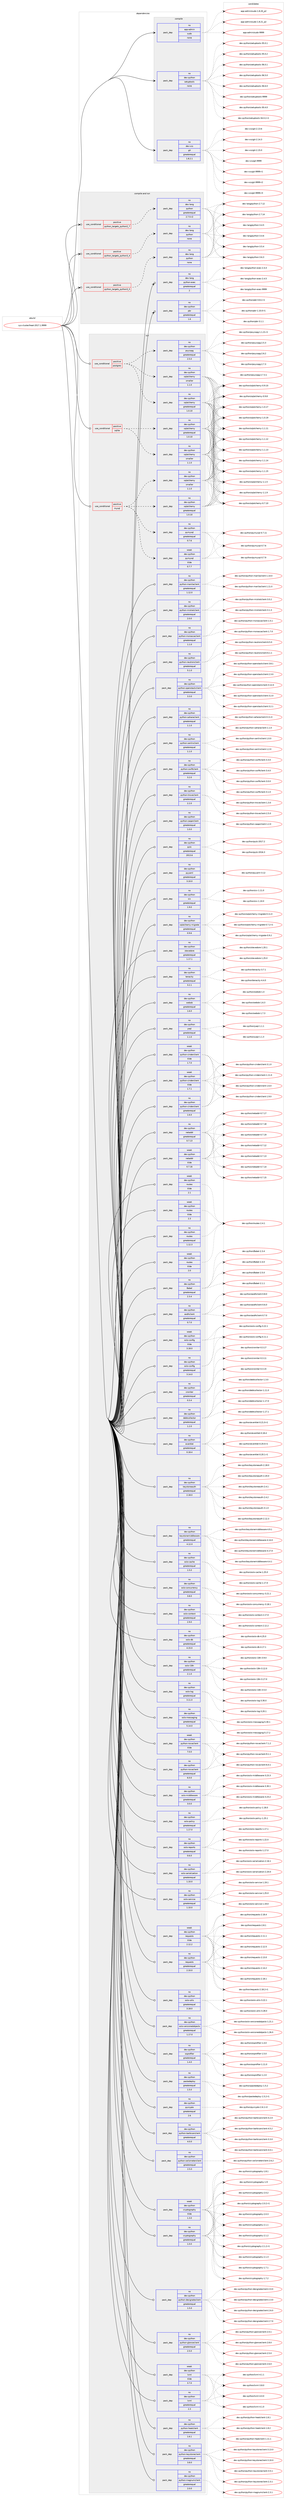 digraph prolog {

# *************
# Graph options
# *************

newrank=true;
concentrate=true;
compound=true;
graph [rankdir=LR,fontname=Helvetica,fontsize=10,ranksep=1.5];#, ranksep=2.5, nodesep=0.2];
edge  [arrowhead=vee];
node  [fontname=Helvetica,fontsize=10];

# **********
# The ebuild
# **********

subgraph cluster_leftcol {
color=gray;
rank=same;
label=<<i>ebuild</i>>;
id [label="sys-cluster/heat-2017.1.9999", color=red, width=4, href="../sys-cluster/heat-2017.1.9999.svg"];
}

# ****************
# The dependencies
# ****************

subgraph cluster_midcol {
color=gray;
label=<<i>dependencies</i>>;
subgraph cluster_compile {
fillcolor="#eeeeee";
style=filled;
label=<<i>compile</i>>;
subgraph pack356029 {
dependency479741 [label=<<TABLE BORDER="0" CELLBORDER="1" CELLSPACING="0" CELLPADDING="4" WIDTH="220"><TR><TD ROWSPAN="6" CELLPADDING="30">pack_dep</TD></TR><TR><TD WIDTH="110">no</TD></TR><TR><TD>app-admin</TD></TR><TR><TD>sudo</TD></TR><TR><TD>none</TD></TR><TR><TD></TD></TR></TABLE>>, shape=none, color=blue];
}
id:e -> dependency479741:w [weight=20,style="solid",arrowhead="vee"];
subgraph pack356030 {
dependency479742 [label=<<TABLE BORDER="0" CELLBORDER="1" CELLSPACING="0" CELLPADDING="4" WIDTH="220"><TR><TD ROWSPAN="6" CELLPADDING="30">pack_dep</TD></TR><TR><TD WIDTH="110">no</TD></TR><TR><TD>dev-python</TD></TR><TR><TD>setuptools</TD></TR><TR><TD>none</TD></TR><TR><TD></TD></TR></TABLE>>, shape=none, color=blue];
}
id:e -> dependency479742:w [weight=20,style="solid",arrowhead="vee"];
subgraph pack356031 {
dependency479743 [label=<<TABLE BORDER="0" CELLBORDER="1" CELLSPACING="0" CELLPADDING="4" WIDTH="220"><TR><TD ROWSPAN="6" CELLPADDING="30">pack_dep</TD></TR><TR><TD WIDTH="110">no</TD></TR><TR><TD>dev-vcs</TD></TR><TR><TD>git</TD></TR><TR><TD>greaterequal</TD></TR><TR><TD>1.8.2.1</TD></TR></TABLE>>, shape=none, color=blue];
}
id:e -> dependency479743:w [weight=20,style="solid",arrowhead="vee"];
}
subgraph cluster_compileandrun {
fillcolor="#eeeeee";
style=filled;
label=<<i>compile and run</i>>;
subgraph cond115321 {
dependency479744 [label=<<TABLE BORDER="0" CELLBORDER="1" CELLSPACING="0" CELLPADDING="4"><TR><TD ROWSPAN="3" CELLPADDING="10">use_conditional</TD></TR><TR><TD>positive</TD></TR><TR><TD>python_targets_python2_7</TD></TR></TABLE>>, shape=none, color=red];
subgraph pack356032 {
dependency479745 [label=<<TABLE BORDER="0" CELLBORDER="1" CELLSPACING="0" CELLPADDING="4" WIDTH="220"><TR><TD ROWSPAN="6" CELLPADDING="30">pack_dep</TD></TR><TR><TD WIDTH="110">no</TD></TR><TR><TD>dev-lang</TD></TR><TR><TD>python</TD></TR><TR><TD>greaterequal</TD></TR><TR><TD>2.7.5-r2</TD></TR></TABLE>>, shape=none, color=blue];
}
dependency479744:e -> dependency479745:w [weight=20,style="dashed",arrowhead="vee"];
}
id:e -> dependency479744:w [weight=20,style="solid",arrowhead="odotvee"];
subgraph cond115322 {
dependency479746 [label=<<TABLE BORDER="0" CELLBORDER="1" CELLSPACING="0" CELLPADDING="4"><TR><TD ROWSPAN="3" CELLPADDING="10">use_conditional</TD></TR><TR><TD>positive</TD></TR><TR><TD>python_targets_python3_4</TD></TR></TABLE>>, shape=none, color=red];
subgraph pack356033 {
dependency479747 [label=<<TABLE BORDER="0" CELLBORDER="1" CELLSPACING="0" CELLPADDING="4" WIDTH="220"><TR><TD ROWSPAN="6" CELLPADDING="30">pack_dep</TD></TR><TR><TD WIDTH="110">no</TD></TR><TR><TD>dev-lang</TD></TR><TR><TD>python</TD></TR><TR><TD>none</TD></TR><TR><TD></TD></TR></TABLE>>, shape=none, color=blue];
}
dependency479746:e -> dependency479747:w [weight=20,style="dashed",arrowhead="vee"];
}
id:e -> dependency479746:w [weight=20,style="solid",arrowhead="odotvee"];
subgraph cond115323 {
dependency479748 [label=<<TABLE BORDER="0" CELLBORDER="1" CELLSPACING="0" CELLPADDING="4"><TR><TD ROWSPAN="3" CELLPADDING="10">use_conditional</TD></TR><TR><TD>positive</TD></TR><TR><TD>python_targets_python3_5</TD></TR></TABLE>>, shape=none, color=red];
subgraph pack356034 {
dependency479749 [label=<<TABLE BORDER="0" CELLBORDER="1" CELLSPACING="0" CELLPADDING="4" WIDTH="220"><TR><TD ROWSPAN="6" CELLPADDING="30">pack_dep</TD></TR><TR><TD WIDTH="110">no</TD></TR><TR><TD>dev-lang</TD></TR><TR><TD>python</TD></TR><TR><TD>none</TD></TR><TR><TD></TD></TR></TABLE>>, shape=none, color=blue];
}
dependency479748:e -> dependency479749:w [weight=20,style="dashed",arrowhead="vee"];
}
id:e -> dependency479748:w [weight=20,style="solid",arrowhead="odotvee"];
subgraph pack356035 {
dependency479750 [label=<<TABLE BORDER="0" CELLBORDER="1" CELLSPACING="0" CELLPADDING="4" WIDTH="220"><TR><TD ROWSPAN="6" CELLPADDING="30">pack_dep</TD></TR><TR><TD WIDTH="110">no</TD></TR><TR><TD>dev-lang</TD></TR><TR><TD>python-exec</TD></TR><TR><TD>greaterequal</TD></TR><TR><TD>2</TD></TR></TABLE>>, shape=none, color=blue];
}
id:e -> dependency479750:w [weight=20,style="solid",arrowhead="odotvee"];
subgraph pack356036 {
dependency479751 [label=<<TABLE BORDER="0" CELLBORDER="1" CELLSPACING="0" CELLPADDING="4" WIDTH="220"><TR><TD ROWSPAN="6" CELLPADDING="30">pack_dep</TD></TR><TR><TD WIDTH="110">no</TD></TR><TR><TD>dev-python</TD></TR><TR><TD>pbr</TD></TR><TR><TD>greaterequal</TD></TR><TR><TD>1.6</TD></TR></TABLE>>, shape=none, color=blue];
}
id:e -> dependency479751:w [weight=20,style="solid",arrowhead="odotvee"];
}
subgraph cluster_run {
fillcolor="#eeeeee";
style=filled;
label=<<i>run</i>>;
subgraph cond115324 {
dependency479752 [label=<<TABLE BORDER="0" CELLBORDER="1" CELLSPACING="0" CELLPADDING="4"><TR><TD ROWSPAN="3" CELLPADDING="10">use_conditional</TD></TR><TR><TD>positive</TD></TR><TR><TD>mysql</TD></TR></TABLE>>, shape=none, color=red];
subgraph pack356037 {
dependency479753 [label=<<TABLE BORDER="0" CELLBORDER="1" CELLSPACING="0" CELLPADDING="4" WIDTH="220"><TR><TD ROWSPAN="6" CELLPADDING="30">pack_dep</TD></TR><TR><TD WIDTH="110">no</TD></TR><TR><TD>dev-python</TD></TR><TR><TD>pymysql</TD></TR><TR><TD>greaterequal</TD></TR><TR><TD>0.7.6</TD></TR></TABLE>>, shape=none, color=blue];
}
dependency479752:e -> dependency479753:w [weight=20,style="dashed",arrowhead="vee"];
subgraph pack356038 {
dependency479754 [label=<<TABLE BORDER="0" CELLBORDER="1" CELLSPACING="0" CELLPADDING="4" WIDTH="220"><TR><TD ROWSPAN="6" CELLPADDING="30">pack_dep</TD></TR><TR><TD WIDTH="110">weak</TD></TR><TR><TD>dev-python</TD></TR><TR><TD>pymysql</TD></TR><TR><TD>tilde</TD></TR><TR><TD>0.7.7</TD></TR></TABLE>>, shape=none, color=blue];
}
dependency479752:e -> dependency479754:w [weight=20,style="dashed",arrowhead="vee"];
subgraph pack356039 {
dependency479755 [label=<<TABLE BORDER="0" CELLBORDER="1" CELLSPACING="0" CELLPADDING="4" WIDTH="220"><TR><TD ROWSPAN="6" CELLPADDING="30">pack_dep</TD></TR><TR><TD WIDTH="110">no</TD></TR><TR><TD>dev-python</TD></TR><TR><TD>sqlalchemy</TD></TR><TR><TD>greaterequal</TD></TR><TR><TD>1.0.10</TD></TR></TABLE>>, shape=none, color=blue];
}
dependency479752:e -> dependency479755:w [weight=20,style="dashed",arrowhead="vee"];
subgraph pack356040 {
dependency479756 [label=<<TABLE BORDER="0" CELLBORDER="1" CELLSPACING="0" CELLPADDING="4" WIDTH="220"><TR><TD ROWSPAN="6" CELLPADDING="30">pack_dep</TD></TR><TR><TD WIDTH="110">no</TD></TR><TR><TD>dev-python</TD></TR><TR><TD>sqlalchemy</TD></TR><TR><TD>smaller</TD></TR><TR><TD>1.1.0</TD></TR></TABLE>>, shape=none, color=blue];
}
dependency479752:e -> dependency479756:w [weight=20,style="dashed",arrowhead="vee"];
}
id:e -> dependency479752:w [weight=20,style="solid",arrowhead="odot"];
subgraph cond115325 {
dependency479757 [label=<<TABLE BORDER="0" CELLBORDER="1" CELLSPACING="0" CELLPADDING="4"><TR><TD ROWSPAN="3" CELLPADDING="10">use_conditional</TD></TR><TR><TD>positive</TD></TR><TR><TD>postgres</TD></TR></TABLE>>, shape=none, color=red];
subgraph pack356041 {
dependency479758 [label=<<TABLE BORDER="0" CELLBORDER="1" CELLSPACING="0" CELLPADDING="4" WIDTH="220"><TR><TD ROWSPAN="6" CELLPADDING="30">pack_dep</TD></TR><TR><TD WIDTH="110">no</TD></TR><TR><TD>dev-python</TD></TR><TR><TD>psycopg</TD></TR><TR><TD>greaterequal</TD></TR><TR><TD>2.5.0</TD></TR></TABLE>>, shape=none, color=blue];
}
dependency479757:e -> dependency479758:w [weight=20,style="dashed",arrowhead="vee"];
subgraph pack356042 {
dependency479759 [label=<<TABLE BORDER="0" CELLBORDER="1" CELLSPACING="0" CELLPADDING="4" WIDTH="220"><TR><TD ROWSPAN="6" CELLPADDING="30">pack_dep</TD></TR><TR><TD WIDTH="110">no</TD></TR><TR><TD>dev-python</TD></TR><TR><TD>sqlalchemy</TD></TR><TR><TD>greaterequal</TD></TR><TR><TD>1.0.10</TD></TR></TABLE>>, shape=none, color=blue];
}
dependency479757:e -> dependency479759:w [weight=20,style="dashed",arrowhead="vee"];
subgraph pack356043 {
dependency479760 [label=<<TABLE BORDER="0" CELLBORDER="1" CELLSPACING="0" CELLPADDING="4" WIDTH="220"><TR><TD ROWSPAN="6" CELLPADDING="30">pack_dep</TD></TR><TR><TD WIDTH="110">no</TD></TR><TR><TD>dev-python</TD></TR><TR><TD>sqlalchemy</TD></TR><TR><TD>smaller</TD></TR><TR><TD>1.1.0</TD></TR></TABLE>>, shape=none, color=blue];
}
dependency479757:e -> dependency479760:w [weight=20,style="dashed",arrowhead="vee"];
}
id:e -> dependency479757:w [weight=20,style="solid",arrowhead="odot"];
subgraph cond115326 {
dependency479761 [label=<<TABLE BORDER="0" CELLBORDER="1" CELLSPACING="0" CELLPADDING="4"><TR><TD ROWSPAN="3" CELLPADDING="10">use_conditional</TD></TR><TR><TD>positive</TD></TR><TR><TD>sqlite</TD></TR></TABLE>>, shape=none, color=red];
subgraph pack356044 {
dependency479762 [label=<<TABLE BORDER="0" CELLBORDER="1" CELLSPACING="0" CELLPADDING="4" WIDTH="220"><TR><TD ROWSPAN="6" CELLPADDING="30">pack_dep</TD></TR><TR><TD WIDTH="110">no</TD></TR><TR><TD>dev-python</TD></TR><TR><TD>sqlalchemy</TD></TR><TR><TD>greaterequal</TD></TR><TR><TD>1.0.10</TD></TR></TABLE>>, shape=none, color=blue];
}
dependency479761:e -> dependency479762:w [weight=20,style="dashed",arrowhead="vee"];
subgraph pack356045 {
dependency479763 [label=<<TABLE BORDER="0" CELLBORDER="1" CELLSPACING="0" CELLPADDING="4" WIDTH="220"><TR><TD ROWSPAN="6" CELLPADDING="30">pack_dep</TD></TR><TR><TD WIDTH="110">no</TD></TR><TR><TD>dev-python</TD></TR><TR><TD>sqlalchemy</TD></TR><TR><TD>smaller</TD></TR><TR><TD>1.1.0</TD></TR></TABLE>>, shape=none, color=blue];
}
dependency479761:e -> dependency479763:w [weight=20,style="dashed",arrowhead="vee"];
}
id:e -> dependency479761:w [weight=20,style="solid",arrowhead="odot"];
subgraph pack356046 {
dependency479764 [label=<<TABLE BORDER="0" CELLBORDER="1" CELLSPACING="0" CELLPADDING="4" WIDTH="220"><TR><TD ROWSPAN="6" CELLPADDING="30">pack_dep</TD></TR><TR><TD WIDTH="110">no</TD></TR><TR><TD>dev-python</TD></TR><TR><TD>Babel</TD></TR><TR><TD>greaterequal</TD></TR><TR><TD>2.3.4</TD></TR></TABLE>>, shape=none, color=blue];
}
id:e -> dependency479764:w [weight=20,style="solid",arrowhead="odot"];
subgraph pack356047 {
dependency479765 [label=<<TABLE BORDER="0" CELLBORDER="1" CELLSPACING="0" CELLPADDING="4" WIDTH="220"><TR><TD ROWSPAN="6" CELLPADDING="30">pack_dep</TD></TR><TR><TD WIDTH="110">no</TD></TR><TR><TD>dev-python</TD></TR><TR><TD>aodhclient</TD></TR><TR><TD>greaterequal</TD></TR><TR><TD>0.7.0</TD></TR></TABLE>>, shape=none, color=blue];
}
id:e -> dependency479765:w [weight=20,style="solid",arrowhead="odot"];
subgraph pack356048 {
dependency479766 [label=<<TABLE BORDER="0" CELLBORDER="1" CELLSPACING="0" CELLPADDING="4" WIDTH="220"><TR><TD ROWSPAN="6" CELLPADDING="30">pack_dep</TD></TR><TR><TD WIDTH="110">no</TD></TR><TR><TD>dev-python</TD></TR><TR><TD>croniter</TD></TR><TR><TD>greaterequal</TD></TR><TR><TD>0.3.4</TD></TR></TABLE>>, shape=none, color=blue];
}
id:e -> dependency479766:w [weight=20,style="solid",arrowhead="odot"];
subgraph pack356049 {
dependency479767 [label=<<TABLE BORDER="0" CELLBORDER="1" CELLSPACING="0" CELLPADDING="4" WIDTH="220"><TR><TD ROWSPAN="6" CELLPADDING="30">pack_dep</TD></TR><TR><TD WIDTH="110">no</TD></TR><TR><TD>dev-python</TD></TR><TR><TD>cryptography</TD></TR><TR><TD>greaterequal</TD></TR><TR><TD>1.0.0</TD></TR></TABLE>>, shape=none, color=blue];
}
id:e -> dependency479767:w [weight=20,style="solid",arrowhead="odot"];
subgraph pack356050 {
dependency479768 [label=<<TABLE BORDER="0" CELLBORDER="1" CELLSPACING="0" CELLPADDING="4" WIDTH="220"><TR><TD ROWSPAN="6" CELLPADDING="30">pack_dep</TD></TR><TR><TD WIDTH="110">no</TD></TR><TR><TD>dev-python</TD></TR><TR><TD>debtcollector</TD></TR><TR><TD>greaterequal</TD></TR><TR><TD>1.2.0</TD></TR></TABLE>>, shape=none, color=blue];
}
id:e -> dependency479768:w [weight=20,style="solid",arrowhead="odot"];
subgraph pack356051 {
dependency479769 [label=<<TABLE BORDER="0" CELLBORDER="1" CELLSPACING="0" CELLPADDING="4" WIDTH="220"><TR><TD ROWSPAN="6" CELLPADDING="30">pack_dep</TD></TR><TR><TD WIDTH="110">no</TD></TR><TR><TD>dev-python</TD></TR><TR><TD>eventlet</TD></TR><TR><TD>greaterequal</TD></TR><TR><TD>0.18.4</TD></TR></TABLE>>, shape=none, color=blue];
}
id:e -> dependency479769:w [weight=20,style="solid",arrowhead="odot"];
subgraph pack356052 {
dependency479770 [label=<<TABLE BORDER="0" CELLBORDER="1" CELLSPACING="0" CELLPADDING="4" WIDTH="220"><TR><TD ROWSPAN="6" CELLPADDING="30">pack_dep</TD></TR><TR><TD WIDTH="110">no</TD></TR><TR><TD>dev-python</TD></TR><TR><TD>keystoneauth</TD></TR><TR><TD>greaterequal</TD></TR><TR><TD>2.18.0</TD></TR></TABLE>>, shape=none, color=blue];
}
id:e -> dependency479770:w [weight=20,style="solid",arrowhead="odot"];
subgraph pack356053 {
dependency479771 [label=<<TABLE BORDER="0" CELLBORDER="1" CELLSPACING="0" CELLPADDING="4" WIDTH="220"><TR><TD ROWSPAN="6" CELLPADDING="30">pack_dep</TD></TR><TR><TD WIDTH="110">no</TD></TR><TR><TD>dev-python</TD></TR><TR><TD>keystonemiddleware</TD></TR><TR><TD>greaterequal</TD></TR><TR><TD>4.12.0</TD></TR></TABLE>>, shape=none, color=blue];
}
id:e -> dependency479771:w [weight=20,style="solid",arrowhead="odot"];
subgraph pack356054 {
dependency479772 [label=<<TABLE BORDER="0" CELLBORDER="1" CELLSPACING="0" CELLPADDING="4" WIDTH="220"><TR><TD ROWSPAN="6" CELLPADDING="30">pack_dep</TD></TR><TR><TD WIDTH="110">no</TD></TR><TR><TD>dev-python</TD></TR><TR><TD>lxml</TD></TR><TR><TD>greaterequal</TD></TR><TR><TD>2.3</TD></TR></TABLE>>, shape=none, color=blue];
}
id:e -> dependency479772:w [weight=20,style="solid",arrowhead="odot"];
subgraph pack356055 {
dependency479773 [label=<<TABLE BORDER="0" CELLBORDER="1" CELLSPACING="0" CELLPADDING="4" WIDTH="220"><TR><TD ROWSPAN="6" CELLPADDING="30">pack_dep</TD></TR><TR><TD WIDTH="110">no</TD></TR><TR><TD>dev-python</TD></TR><TR><TD>netaddr</TD></TR><TR><TD>greaterequal</TD></TR><TR><TD>0.7.13</TD></TR></TABLE>>, shape=none, color=blue];
}
id:e -> dependency479773:w [weight=20,style="solid",arrowhead="odot"];
subgraph pack356056 {
dependency479774 [label=<<TABLE BORDER="0" CELLBORDER="1" CELLSPACING="0" CELLPADDING="4" WIDTH="220"><TR><TD ROWSPAN="6" CELLPADDING="30">pack_dep</TD></TR><TR><TD WIDTH="110">no</TD></TR><TR><TD>dev-python</TD></TR><TR><TD>oslo-cache</TD></TR><TR><TD>greaterequal</TD></TR><TR><TD>1.5.0</TD></TR></TABLE>>, shape=none, color=blue];
}
id:e -> dependency479774:w [weight=20,style="solid",arrowhead="odot"];
subgraph pack356057 {
dependency479775 [label=<<TABLE BORDER="0" CELLBORDER="1" CELLSPACING="0" CELLPADDING="4" WIDTH="220"><TR><TD ROWSPAN="6" CELLPADDING="30">pack_dep</TD></TR><TR><TD WIDTH="110">no</TD></TR><TR><TD>dev-python</TD></TR><TR><TD>oslo-concurrency</TD></TR><TR><TD>greaterequal</TD></TR><TR><TD>3.8.0</TD></TR></TABLE>>, shape=none, color=blue];
}
id:e -> dependency479775:w [weight=20,style="solid",arrowhead="odot"];
subgraph pack356058 {
dependency479776 [label=<<TABLE BORDER="0" CELLBORDER="1" CELLSPACING="0" CELLPADDING="4" WIDTH="220"><TR><TD ROWSPAN="6" CELLPADDING="30">pack_dep</TD></TR><TR><TD WIDTH="110">no</TD></TR><TR><TD>dev-python</TD></TR><TR><TD>oslo-config</TD></TR><TR><TD>greaterequal</TD></TR><TR><TD>3.14.0</TD></TR></TABLE>>, shape=none, color=blue];
}
id:e -> dependency479776:w [weight=20,style="solid",arrowhead="odot"];
subgraph pack356059 {
dependency479777 [label=<<TABLE BORDER="0" CELLBORDER="1" CELLSPACING="0" CELLPADDING="4" WIDTH="220"><TR><TD ROWSPAN="6" CELLPADDING="30">pack_dep</TD></TR><TR><TD WIDTH="110">no</TD></TR><TR><TD>dev-python</TD></TR><TR><TD>oslo-context</TD></TR><TR><TD>greaterequal</TD></TR><TR><TD>2.9.0</TD></TR></TABLE>>, shape=none, color=blue];
}
id:e -> dependency479777:w [weight=20,style="solid",arrowhead="odot"];
subgraph pack356060 {
dependency479778 [label=<<TABLE BORDER="0" CELLBORDER="1" CELLSPACING="0" CELLPADDING="4" WIDTH="220"><TR><TD ROWSPAN="6" CELLPADDING="30">pack_dep</TD></TR><TR><TD WIDTH="110">no</TD></TR><TR><TD>dev-python</TD></TR><TR><TD>oslo-db</TD></TR><TR><TD>greaterequal</TD></TR><TR><TD>4.15.0</TD></TR></TABLE>>, shape=none, color=blue];
}
id:e -> dependency479778:w [weight=20,style="solid",arrowhead="odot"];
subgraph pack356061 {
dependency479779 [label=<<TABLE BORDER="0" CELLBORDER="1" CELLSPACING="0" CELLPADDING="4" WIDTH="220"><TR><TD ROWSPAN="6" CELLPADDING="30">pack_dep</TD></TR><TR><TD WIDTH="110">no</TD></TR><TR><TD>dev-python</TD></TR><TR><TD>oslo-i18n</TD></TR><TR><TD>greaterequal</TD></TR><TR><TD>2.1.0</TD></TR></TABLE>>, shape=none, color=blue];
}
id:e -> dependency479779:w [weight=20,style="solid",arrowhead="odot"];
subgraph pack356062 {
dependency479780 [label=<<TABLE BORDER="0" CELLBORDER="1" CELLSPACING="0" CELLPADDING="4" WIDTH="220"><TR><TD ROWSPAN="6" CELLPADDING="30">pack_dep</TD></TR><TR><TD WIDTH="110">no</TD></TR><TR><TD>dev-python</TD></TR><TR><TD>oslo-log</TD></TR><TR><TD>greaterequal</TD></TR><TR><TD>3.11.0</TD></TR></TABLE>>, shape=none, color=blue];
}
id:e -> dependency479780:w [weight=20,style="solid",arrowhead="odot"];
subgraph pack356063 {
dependency479781 [label=<<TABLE BORDER="0" CELLBORDER="1" CELLSPACING="0" CELLPADDING="4" WIDTH="220"><TR><TD ROWSPAN="6" CELLPADDING="30">pack_dep</TD></TR><TR><TD WIDTH="110">no</TD></TR><TR><TD>dev-python</TD></TR><TR><TD>oslo-messaging</TD></TR><TR><TD>greaterequal</TD></TR><TR><TD>5.14.0</TD></TR></TABLE>>, shape=none, color=blue];
}
id:e -> dependency479781:w [weight=20,style="solid",arrowhead="odot"];
subgraph pack356064 {
dependency479782 [label=<<TABLE BORDER="0" CELLBORDER="1" CELLSPACING="0" CELLPADDING="4" WIDTH="220"><TR><TD ROWSPAN="6" CELLPADDING="30">pack_dep</TD></TR><TR><TD WIDTH="110">no</TD></TR><TR><TD>dev-python</TD></TR><TR><TD>oslo-middleware</TD></TR><TR><TD>greaterequal</TD></TR><TR><TD>3.0.0</TD></TR></TABLE>>, shape=none, color=blue];
}
id:e -> dependency479782:w [weight=20,style="solid",arrowhead="odot"];
subgraph pack356065 {
dependency479783 [label=<<TABLE BORDER="0" CELLBORDER="1" CELLSPACING="0" CELLPADDING="4" WIDTH="220"><TR><TD ROWSPAN="6" CELLPADDING="30">pack_dep</TD></TR><TR><TD WIDTH="110">no</TD></TR><TR><TD>dev-python</TD></TR><TR><TD>oslo-policy</TD></TR><TR><TD>greaterequal</TD></TR><TR><TD>1.17.0</TD></TR></TABLE>>, shape=none, color=blue];
}
id:e -> dependency479783:w [weight=20,style="solid",arrowhead="odot"];
subgraph pack356066 {
dependency479784 [label=<<TABLE BORDER="0" CELLBORDER="1" CELLSPACING="0" CELLPADDING="4" WIDTH="220"><TR><TD ROWSPAN="6" CELLPADDING="30">pack_dep</TD></TR><TR><TD WIDTH="110">no</TD></TR><TR><TD>dev-python</TD></TR><TR><TD>oslo-reports</TD></TR><TR><TD>greaterequal</TD></TR><TR><TD>0.6.0</TD></TR></TABLE>>, shape=none, color=blue];
}
id:e -> dependency479784:w [weight=20,style="solid",arrowhead="odot"];
subgraph pack356067 {
dependency479785 [label=<<TABLE BORDER="0" CELLBORDER="1" CELLSPACING="0" CELLPADDING="4" WIDTH="220"><TR><TD ROWSPAN="6" CELLPADDING="30">pack_dep</TD></TR><TR><TD WIDTH="110">no</TD></TR><TR><TD>dev-python</TD></TR><TR><TD>oslo-serialization</TD></TR><TR><TD>greaterequal</TD></TR><TR><TD>1.10.0</TD></TR></TABLE>>, shape=none, color=blue];
}
id:e -> dependency479785:w [weight=20,style="solid",arrowhead="odot"];
subgraph pack356068 {
dependency479786 [label=<<TABLE BORDER="0" CELLBORDER="1" CELLSPACING="0" CELLPADDING="4" WIDTH="220"><TR><TD ROWSPAN="6" CELLPADDING="30">pack_dep</TD></TR><TR><TD WIDTH="110">no</TD></TR><TR><TD>dev-python</TD></TR><TR><TD>oslo-service</TD></TR><TR><TD>greaterequal</TD></TR><TR><TD>1.10.0</TD></TR></TABLE>>, shape=none, color=blue];
}
id:e -> dependency479786:w [weight=20,style="solid",arrowhead="odot"];
subgraph pack356069 {
dependency479787 [label=<<TABLE BORDER="0" CELLBORDER="1" CELLSPACING="0" CELLPADDING="4" WIDTH="220"><TR><TD ROWSPAN="6" CELLPADDING="30">pack_dep</TD></TR><TR><TD WIDTH="110">no</TD></TR><TR><TD>dev-python</TD></TR><TR><TD>oslo-utils</TD></TR><TR><TD>greaterequal</TD></TR><TR><TD>3.18.0</TD></TR></TABLE>>, shape=none, color=blue];
}
id:e -> dependency479787:w [weight=20,style="solid",arrowhead="odot"];
subgraph pack356070 {
dependency479788 [label=<<TABLE BORDER="0" CELLBORDER="1" CELLSPACING="0" CELLPADDING="4" WIDTH="220"><TR><TD ROWSPAN="6" CELLPADDING="30">pack_dep</TD></TR><TR><TD WIDTH="110">no</TD></TR><TR><TD>dev-python</TD></TR><TR><TD>oslo-versionedobjects</TD></TR><TR><TD>greaterequal</TD></TR><TR><TD>1.17.0</TD></TR></TABLE>>, shape=none, color=blue];
}
id:e -> dependency479788:w [weight=20,style="solid",arrowhead="odot"];
subgraph pack356071 {
dependency479789 [label=<<TABLE BORDER="0" CELLBORDER="1" CELLSPACING="0" CELLPADDING="4" WIDTH="220"><TR><TD ROWSPAN="6" CELLPADDING="30">pack_dep</TD></TR><TR><TD WIDTH="110">no</TD></TR><TR><TD>dev-python</TD></TR><TR><TD>osprofiler</TD></TR><TR><TD>greaterequal</TD></TR><TR><TD>1.4.0</TD></TR></TABLE>>, shape=none, color=blue];
}
id:e -> dependency479789:w [weight=20,style="solid",arrowhead="odot"];
subgraph pack356072 {
dependency479790 [label=<<TABLE BORDER="0" CELLBORDER="1" CELLSPACING="0" CELLPADDING="4" WIDTH="220"><TR><TD ROWSPAN="6" CELLPADDING="30">pack_dep</TD></TR><TR><TD WIDTH="110">no</TD></TR><TR><TD>dev-python</TD></TR><TR><TD>pastedeploy</TD></TR><TR><TD>greaterequal</TD></TR><TR><TD>1.5.0</TD></TR></TABLE>>, shape=none, color=blue];
}
id:e -> dependency479790:w [weight=20,style="solid",arrowhead="odot"];
subgraph pack356073 {
dependency479791 [label=<<TABLE BORDER="0" CELLBORDER="1" CELLSPACING="0" CELLPADDING="4" WIDTH="220"><TR><TD ROWSPAN="6" CELLPADDING="30">pack_dep</TD></TR><TR><TD WIDTH="110">no</TD></TR><TR><TD>dev-python</TD></TR><TR><TD>pycrypto</TD></TR><TR><TD>greaterequal</TD></TR><TR><TD>2.6</TD></TR></TABLE>>, shape=none, color=blue];
}
id:e -> dependency479791:w [weight=20,style="solid",arrowhead="odot"];
subgraph pack356074 {
dependency479792 [label=<<TABLE BORDER="0" CELLBORDER="1" CELLSPACING="0" CELLPADDING="4" WIDTH="220"><TR><TD ROWSPAN="6" CELLPADDING="30">pack_dep</TD></TR><TR><TD WIDTH="110">no</TD></TR><TR><TD>dev-python</TD></TR><TR><TD>python-barbicanclient</TD></TR><TR><TD>greaterequal</TD></TR><TR><TD>4.0.0</TD></TR></TABLE>>, shape=none, color=blue];
}
id:e -> dependency479792:w [weight=20,style="solid",arrowhead="odot"];
subgraph pack356075 {
dependency479793 [label=<<TABLE BORDER="0" CELLBORDER="1" CELLSPACING="0" CELLPADDING="4" WIDTH="220"><TR><TD ROWSPAN="6" CELLPADDING="30">pack_dep</TD></TR><TR><TD WIDTH="110">no</TD></TR><TR><TD>dev-python</TD></TR><TR><TD>python-ceilometerclient</TD></TR><TR><TD>greaterequal</TD></TR><TR><TD>2.5.0</TD></TR></TABLE>>, shape=none, color=blue];
}
id:e -> dependency479793:w [weight=20,style="solid",arrowhead="odot"];
subgraph pack356076 {
dependency479794 [label=<<TABLE BORDER="0" CELLBORDER="1" CELLSPACING="0" CELLPADDING="4" WIDTH="220"><TR><TD ROWSPAN="6" CELLPADDING="30">pack_dep</TD></TR><TR><TD WIDTH="110">no</TD></TR><TR><TD>dev-python</TD></TR><TR><TD>python-cinderclient</TD></TR><TR><TD>greaterequal</TD></TR><TR><TD>1.6.0</TD></TR></TABLE>>, shape=none, color=blue];
}
id:e -> dependency479794:w [weight=20,style="solid",arrowhead="odot"];
subgraph pack356077 {
dependency479795 [label=<<TABLE BORDER="0" CELLBORDER="1" CELLSPACING="0" CELLPADDING="4" WIDTH="220"><TR><TD ROWSPAN="6" CELLPADDING="30">pack_dep</TD></TR><TR><TD WIDTH="110">no</TD></TR><TR><TD>dev-python</TD></TR><TR><TD>python-designateclient</TD></TR><TR><TD>greaterequal</TD></TR><TR><TD>1.5.0</TD></TR></TABLE>>, shape=none, color=blue];
}
id:e -> dependency479795:w [weight=20,style="solid",arrowhead="odot"];
subgraph pack356078 {
dependency479796 [label=<<TABLE BORDER="0" CELLBORDER="1" CELLSPACING="0" CELLPADDING="4" WIDTH="220"><TR><TD ROWSPAN="6" CELLPADDING="30">pack_dep</TD></TR><TR><TD WIDTH="110">no</TD></TR><TR><TD>dev-python</TD></TR><TR><TD>python-glanceclient</TD></TR><TR><TD>greaterequal</TD></TR><TR><TD>2.5.0</TD></TR></TABLE>>, shape=none, color=blue];
}
id:e -> dependency479796:w [weight=20,style="solid",arrowhead="odot"];
subgraph pack356079 {
dependency479797 [label=<<TABLE BORDER="0" CELLBORDER="1" CELLSPACING="0" CELLPADDING="4" WIDTH="220"><TR><TD ROWSPAN="6" CELLPADDING="30">pack_dep</TD></TR><TR><TD WIDTH="110">no</TD></TR><TR><TD>dev-python</TD></TR><TR><TD>python-heatclient</TD></TR><TR><TD>greaterequal</TD></TR><TR><TD>1.6.1</TD></TR></TABLE>>, shape=none, color=blue];
}
id:e -> dependency479797:w [weight=20,style="solid",arrowhead="odot"];
subgraph pack356080 {
dependency479798 [label=<<TABLE BORDER="0" CELLBORDER="1" CELLSPACING="0" CELLPADDING="4" WIDTH="220"><TR><TD ROWSPAN="6" CELLPADDING="30">pack_dep</TD></TR><TR><TD WIDTH="110">no</TD></TR><TR><TD>dev-python</TD></TR><TR><TD>python-keystoneclient</TD></TR><TR><TD>greaterequal</TD></TR><TR><TD>3.8.0</TD></TR></TABLE>>, shape=none, color=blue];
}
id:e -> dependency479798:w [weight=20,style="solid",arrowhead="odot"];
subgraph pack356081 {
dependency479799 [label=<<TABLE BORDER="0" CELLBORDER="1" CELLSPACING="0" CELLPADDING="4" WIDTH="220"><TR><TD ROWSPAN="6" CELLPADDING="30">pack_dep</TD></TR><TR><TD WIDTH="110">no</TD></TR><TR><TD>dev-python</TD></TR><TR><TD>python-magnumclient</TD></TR><TR><TD>greaterequal</TD></TR><TR><TD>2.0.0</TD></TR></TABLE>>, shape=none, color=blue];
}
id:e -> dependency479799:w [weight=20,style="solid",arrowhead="odot"];
subgraph pack356082 {
dependency479800 [label=<<TABLE BORDER="0" CELLBORDER="1" CELLSPACING="0" CELLPADDING="4" WIDTH="220"><TR><TD ROWSPAN="6" CELLPADDING="30">pack_dep</TD></TR><TR><TD WIDTH="110">no</TD></TR><TR><TD>dev-python</TD></TR><TR><TD>python-manilaclient</TD></TR><TR><TD>greaterequal</TD></TR><TR><TD>1.12.0</TD></TR></TABLE>>, shape=none, color=blue];
}
id:e -> dependency479800:w [weight=20,style="solid",arrowhead="odot"];
subgraph pack356083 {
dependency479801 [label=<<TABLE BORDER="0" CELLBORDER="1" CELLSPACING="0" CELLPADDING="4" WIDTH="220"><TR><TD ROWSPAN="6" CELLPADDING="30">pack_dep</TD></TR><TR><TD WIDTH="110">no</TD></TR><TR><TD>dev-python</TD></TR><TR><TD>python-mistralclient</TD></TR><TR><TD>greaterequal</TD></TR><TR><TD>2.0.0</TD></TR></TABLE>>, shape=none, color=blue];
}
id:e -> dependency479801:w [weight=20,style="solid",arrowhead="odot"];
subgraph pack356084 {
dependency479802 [label=<<TABLE BORDER="0" CELLBORDER="1" CELLSPACING="0" CELLPADDING="4" WIDTH="220"><TR><TD ROWSPAN="6" CELLPADDING="30">pack_dep</TD></TR><TR><TD WIDTH="110">no</TD></TR><TR><TD>dev-python</TD></TR><TR><TD>python-monascaclient</TD></TR><TR><TD>greaterequal</TD></TR><TR><TD>1.1.0</TD></TR></TABLE>>, shape=none, color=blue];
}
id:e -> dependency479802:w [weight=20,style="solid",arrowhead="odot"];
subgraph pack356085 {
dependency479803 [label=<<TABLE BORDER="0" CELLBORDER="1" CELLSPACING="0" CELLPADDING="4" WIDTH="220"><TR><TD ROWSPAN="6" CELLPADDING="30">pack_dep</TD></TR><TR><TD WIDTH="110">no</TD></TR><TR><TD>dev-python</TD></TR><TR><TD>python-neutronclient</TD></TR><TR><TD>greaterequal</TD></TR><TR><TD>5.1.0</TD></TR></TABLE>>, shape=none, color=blue];
}
id:e -> dependency479803:w [weight=20,style="solid",arrowhead="odot"];
subgraph pack356086 {
dependency479804 [label=<<TABLE BORDER="0" CELLBORDER="1" CELLSPACING="0" CELLPADDING="4" WIDTH="220"><TR><TD ROWSPAN="6" CELLPADDING="30">pack_dep</TD></TR><TR><TD WIDTH="110">no</TD></TR><TR><TD>dev-python</TD></TR><TR><TD>python-novaclient</TD></TR><TR><TD>greaterequal</TD></TR><TR><TD>6.0.0</TD></TR></TABLE>>, shape=none, color=blue];
}
id:e -> dependency479804:w [weight=20,style="solid",arrowhead="odot"];
subgraph pack356087 {
dependency479805 [label=<<TABLE BORDER="0" CELLBORDER="1" CELLSPACING="0" CELLPADDING="4" WIDTH="220"><TR><TD ROWSPAN="6" CELLPADDING="30">pack_dep</TD></TR><TR><TD WIDTH="110">no</TD></TR><TR><TD>dev-python</TD></TR><TR><TD>python-openstackclient</TD></TR><TR><TD>greaterequal</TD></TR><TR><TD>3.3.0</TD></TR></TABLE>>, shape=none, color=blue];
}
id:e -> dependency479805:w [weight=20,style="solid",arrowhead="odot"];
subgraph pack356088 {
dependency479806 [label=<<TABLE BORDER="0" CELLBORDER="1" CELLSPACING="0" CELLPADDING="4" WIDTH="220"><TR><TD ROWSPAN="6" CELLPADDING="30">pack_dep</TD></TR><TR><TD WIDTH="110">no</TD></TR><TR><TD>dev-python</TD></TR><TR><TD>python-saharaclient</TD></TR><TR><TD>greaterequal</TD></TR><TR><TD>1.1.0</TD></TR></TABLE>>, shape=none, color=blue];
}
id:e -> dependency479806:w [weight=20,style="solid",arrowhead="odot"];
subgraph pack356089 {
dependency479807 [label=<<TABLE BORDER="0" CELLBORDER="1" CELLSPACING="0" CELLPADDING="4" WIDTH="220"><TR><TD ROWSPAN="6" CELLPADDING="30">pack_dep</TD></TR><TR><TD WIDTH="110">no</TD></TR><TR><TD>dev-python</TD></TR><TR><TD>python-senlinclient</TD></TR><TR><TD>greaterequal</TD></TR><TR><TD>1.1.0</TD></TR></TABLE>>, shape=none, color=blue];
}
id:e -> dependency479807:w [weight=20,style="solid",arrowhead="odot"];
subgraph pack356090 {
dependency479808 [label=<<TABLE BORDER="0" CELLBORDER="1" CELLSPACING="0" CELLPADDING="4" WIDTH="220"><TR><TD ROWSPAN="6" CELLPADDING="30">pack_dep</TD></TR><TR><TD WIDTH="110">no</TD></TR><TR><TD>dev-python</TD></TR><TR><TD>python-swiftclient</TD></TR><TR><TD>greaterequal</TD></TR><TR><TD>3.2.0</TD></TR></TABLE>>, shape=none, color=blue];
}
id:e -> dependency479808:w [weight=20,style="solid",arrowhead="odot"];
subgraph pack356091 {
dependency479809 [label=<<TABLE BORDER="0" CELLBORDER="1" CELLSPACING="0" CELLPADDING="4" WIDTH="220"><TR><TD ROWSPAN="6" CELLPADDING="30">pack_dep</TD></TR><TR><TD WIDTH="110">no</TD></TR><TR><TD>dev-python</TD></TR><TR><TD>python-troveclient</TD></TR><TR><TD>greaterequal</TD></TR><TR><TD>2.2.0</TD></TR></TABLE>>, shape=none, color=blue];
}
id:e -> dependency479809:w [weight=20,style="solid",arrowhead="odot"];
subgraph pack356092 {
dependency479810 [label=<<TABLE BORDER="0" CELLBORDER="1" CELLSPACING="0" CELLPADDING="4" WIDTH="220"><TR><TD ROWSPAN="6" CELLPADDING="30">pack_dep</TD></TR><TR><TD WIDTH="110">no</TD></TR><TR><TD>dev-python</TD></TR><TR><TD>python-zaqarclient</TD></TR><TR><TD>greaterequal</TD></TR><TR><TD>1.0.0</TD></TR></TABLE>>, shape=none, color=blue];
}
id:e -> dependency479810:w [weight=20,style="solid",arrowhead="odot"];
subgraph pack356093 {
dependency479811 [label=<<TABLE BORDER="0" CELLBORDER="1" CELLSPACING="0" CELLPADDING="4" WIDTH="220"><TR><TD ROWSPAN="6" CELLPADDING="30">pack_dep</TD></TR><TR><TD WIDTH="110">no</TD></TR><TR><TD>dev-python</TD></TR><TR><TD>pytz</TD></TR><TR><TD>greaterequal</TD></TR><TR><TD>2013.6</TD></TR></TABLE>>, shape=none, color=blue];
}
id:e -> dependency479811:w [weight=20,style="solid",arrowhead="odot"];
subgraph pack356094 {
dependency479812 [label=<<TABLE BORDER="0" CELLBORDER="1" CELLSPACING="0" CELLPADDING="4" WIDTH="220"><TR><TD ROWSPAN="6" CELLPADDING="30">pack_dep</TD></TR><TR><TD WIDTH="110">no</TD></TR><TR><TD>dev-python</TD></TR><TR><TD>pyyaml</TD></TR><TR><TD>greaterequal</TD></TR><TR><TD>3.10.0</TD></TR></TABLE>>, shape=none, color=blue];
}
id:e -> dependency479812:w [weight=20,style="solid",arrowhead="odot"];
subgraph pack356095 {
dependency479813 [label=<<TABLE BORDER="0" CELLBORDER="1" CELLSPACING="0" CELLPADDING="4" WIDTH="220"><TR><TD ROWSPAN="6" CELLPADDING="30">pack_dep</TD></TR><TR><TD WIDTH="110">no</TD></TR><TR><TD>dev-python</TD></TR><TR><TD>requests</TD></TR><TR><TD>greaterequal</TD></TR><TR><TD>2.10.0</TD></TR></TABLE>>, shape=none, color=blue];
}
id:e -> dependency479813:w [weight=20,style="solid",arrowhead="odot"];
subgraph pack356096 {
dependency479814 [label=<<TABLE BORDER="0" CELLBORDER="1" CELLSPACING="0" CELLPADDING="4" WIDTH="220"><TR><TD ROWSPAN="6" CELLPADDING="30">pack_dep</TD></TR><TR><TD WIDTH="110">no</TD></TR><TR><TD>dev-python</TD></TR><TR><TD>routes</TD></TR><TR><TD>greaterequal</TD></TR><TR><TD>1.12.3</TD></TR></TABLE>>, shape=none, color=blue];
}
id:e -> dependency479814:w [weight=20,style="solid",arrowhead="odot"];
subgraph pack356097 {
dependency479815 [label=<<TABLE BORDER="0" CELLBORDER="1" CELLSPACING="0" CELLPADDING="4" WIDTH="220"><TR><TD ROWSPAN="6" CELLPADDING="30">pack_dep</TD></TR><TR><TD WIDTH="110">no</TD></TR><TR><TD>dev-python</TD></TR><TR><TD>six</TD></TR><TR><TD>greaterequal</TD></TR><TR><TD>1.9.0</TD></TR></TABLE>>, shape=none, color=blue];
}
id:e -> dependency479815:w [weight=20,style="solid",arrowhead="odot"];
subgraph pack356098 {
dependency479816 [label=<<TABLE BORDER="0" CELLBORDER="1" CELLSPACING="0" CELLPADDING="4" WIDTH="220"><TR><TD ROWSPAN="6" CELLPADDING="30">pack_dep</TD></TR><TR><TD WIDTH="110">no</TD></TR><TR><TD>dev-python</TD></TR><TR><TD>sqlalchemy-migrate</TD></TR><TR><TD>greaterequal</TD></TR><TR><TD>0.9.6</TD></TR></TABLE>>, shape=none, color=blue];
}
id:e -> dependency479816:w [weight=20,style="solid",arrowhead="odot"];
subgraph pack356099 {
dependency479817 [label=<<TABLE BORDER="0" CELLBORDER="1" CELLSPACING="0" CELLPADDING="4" WIDTH="220"><TR><TD ROWSPAN="6" CELLPADDING="30">pack_dep</TD></TR><TR><TD WIDTH="110">no</TD></TR><TR><TD>dev-python</TD></TR><TR><TD>stevedore</TD></TR><TR><TD>greaterequal</TD></TR><TR><TD>1.17.1</TD></TR></TABLE>>, shape=none, color=blue];
}
id:e -> dependency479817:w [weight=20,style="solid",arrowhead="odot"];
subgraph pack356100 {
dependency479818 [label=<<TABLE BORDER="0" CELLBORDER="1" CELLSPACING="0" CELLPADDING="4" WIDTH="220"><TR><TD ROWSPAN="6" CELLPADDING="30">pack_dep</TD></TR><TR><TD WIDTH="110">no</TD></TR><TR><TD>dev-python</TD></TR><TR><TD>tenacity</TD></TR><TR><TD>greaterequal</TD></TR><TR><TD>3.2.1</TD></TR></TABLE>>, shape=none, color=blue];
}
id:e -> dependency479818:w [weight=20,style="solid",arrowhead="odot"];
subgraph pack356101 {
dependency479819 [label=<<TABLE BORDER="0" CELLBORDER="1" CELLSPACING="0" CELLPADDING="4" WIDTH="220"><TR><TD ROWSPAN="6" CELLPADDING="30">pack_dep</TD></TR><TR><TD WIDTH="110">no</TD></TR><TR><TD>dev-python</TD></TR><TR><TD>webob</TD></TR><TR><TD>greaterequal</TD></TR><TR><TD>1.6.0</TD></TR></TABLE>>, shape=none, color=blue];
}
id:e -> dependency479819:w [weight=20,style="solid",arrowhead="odot"];
subgraph pack356102 {
dependency479820 [label=<<TABLE BORDER="0" CELLBORDER="1" CELLSPACING="0" CELLPADDING="4" WIDTH="220"><TR><TD ROWSPAN="6" CELLPADDING="30">pack_dep</TD></TR><TR><TD WIDTH="110">no</TD></TR><TR><TD>dev-python</TD></TR><TR><TD>yaql</TD></TR><TR><TD>greaterequal</TD></TR><TR><TD>1.1.0</TD></TR></TABLE>>, shape=none, color=blue];
}
id:e -> dependency479820:w [weight=20,style="solid",arrowhead="odot"];
subgraph pack356103 {
dependency479821 [label=<<TABLE BORDER="0" CELLBORDER="1" CELLSPACING="0" CELLPADDING="4" WIDTH="220"><TR><TD ROWSPAN="6" CELLPADDING="30">pack_dep</TD></TR><TR><TD WIDTH="110">weak</TD></TR><TR><TD>dev-python</TD></TR><TR><TD>cryptography</TD></TR><TR><TD>tilde</TD></TR><TR><TD>1.3.0</TD></TR></TABLE>>, shape=none, color=blue];
}
id:e -> dependency479821:w [weight=20,style="solid",arrowhead="odot"];
subgraph pack356104 {
dependency479822 [label=<<TABLE BORDER="0" CELLBORDER="1" CELLSPACING="0" CELLPADDING="4" WIDTH="220"><TR><TD ROWSPAN="6" CELLPADDING="30">pack_dep</TD></TR><TR><TD WIDTH="110">weak</TD></TR><TR><TD>dev-python</TD></TR><TR><TD>lxml</TD></TR><TR><TD>tilde</TD></TR><TR><TD>3.7.0</TD></TR></TABLE>>, shape=none, color=blue];
}
id:e -> dependency479822:w [weight=20,style="solid",arrowhead="odot"];
subgraph pack356105 {
dependency479823 [label=<<TABLE BORDER="0" CELLBORDER="1" CELLSPACING="0" CELLPADDING="4" WIDTH="220"><TR><TD ROWSPAN="6" CELLPADDING="30">pack_dep</TD></TR><TR><TD WIDTH="110">weak</TD></TR><TR><TD>dev-python</TD></TR><TR><TD>netaddr</TD></TR><TR><TD>tilde</TD></TR><TR><TD>0.7.16</TD></TR></TABLE>>, shape=none, color=blue];
}
id:e -> dependency479823:w [weight=20,style="solid",arrowhead="odot"];
subgraph pack356106 {
dependency479824 [label=<<TABLE BORDER="0" CELLBORDER="1" CELLSPACING="0" CELLPADDING="4" WIDTH="220"><TR><TD ROWSPAN="6" CELLPADDING="30">pack_dep</TD></TR><TR><TD WIDTH="110">weak</TD></TR><TR><TD>dev-python</TD></TR><TR><TD>oslo-config</TD></TR><TR><TD>tilde</TD></TR><TR><TD>3.18.0</TD></TR></TABLE>>, shape=none, color=blue];
}
id:e -> dependency479824:w [weight=20,style="solid",arrowhead="odot"];
subgraph pack356107 {
dependency479825 [label=<<TABLE BORDER="0" CELLBORDER="1" CELLSPACING="0" CELLPADDING="4" WIDTH="220"><TR><TD ROWSPAN="6" CELLPADDING="30">pack_dep</TD></TR><TR><TD WIDTH="110">weak</TD></TR><TR><TD>dev-python</TD></TR><TR><TD>python-cinderclient</TD></TR><TR><TD>tilde</TD></TR><TR><TD>1.7.0</TD></TR></TABLE>>, shape=none, color=blue];
}
id:e -> dependency479825:w [weight=20,style="solid",arrowhead="odot"];
subgraph pack356108 {
dependency479826 [label=<<TABLE BORDER="0" CELLBORDER="1" CELLSPACING="0" CELLPADDING="4" WIDTH="220"><TR><TD ROWSPAN="6" CELLPADDING="30">pack_dep</TD></TR><TR><TD WIDTH="110">weak</TD></TR><TR><TD>dev-python</TD></TR><TR><TD>python-cinderclient</TD></TR><TR><TD>tilde</TD></TR><TR><TD>1.7.1</TD></TR></TABLE>>, shape=none, color=blue];
}
id:e -> dependency479826:w [weight=20,style="solid",arrowhead="odot"];
subgraph pack356109 {
dependency479827 [label=<<TABLE BORDER="0" CELLBORDER="1" CELLSPACING="0" CELLPADDING="4" WIDTH="220"><TR><TD ROWSPAN="6" CELLPADDING="30">pack_dep</TD></TR><TR><TD WIDTH="110">weak</TD></TR><TR><TD>dev-python</TD></TR><TR><TD>python-novaclient</TD></TR><TR><TD>tilde</TD></TR><TR><TD>7.0.0</TD></TR></TABLE>>, shape=none, color=blue];
}
id:e -> dependency479827:w [weight=20,style="solid",arrowhead="odot"];
subgraph pack356110 {
dependency479828 [label=<<TABLE BORDER="0" CELLBORDER="1" CELLSPACING="0" CELLPADDING="4" WIDTH="220"><TR><TD ROWSPAN="6" CELLPADDING="30">pack_dep</TD></TR><TR><TD WIDTH="110">weak</TD></TR><TR><TD>dev-python</TD></TR><TR><TD>requests</TD></TR><TR><TD>tilde</TD></TR><TR><TD>2.12.2</TD></TR></TABLE>>, shape=none, color=blue];
}
id:e -> dependency479828:w [weight=20,style="solid",arrowhead="odot"];
subgraph pack356111 {
dependency479829 [label=<<TABLE BORDER="0" CELLBORDER="1" CELLSPACING="0" CELLPADDING="4" WIDTH="220"><TR><TD ROWSPAN="6" CELLPADDING="30">pack_dep</TD></TR><TR><TD WIDTH="110">weak</TD></TR><TR><TD>dev-python</TD></TR><TR><TD>routes</TD></TR><TR><TD>tilde</TD></TR><TR><TD>2.0</TD></TR></TABLE>>, shape=none, color=blue];
}
id:e -> dependency479829:w [weight=20,style="solid",arrowhead="odot"];
subgraph pack356112 {
dependency479830 [label=<<TABLE BORDER="0" CELLBORDER="1" CELLSPACING="0" CELLPADDING="4" WIDTH="220"><TR><TD ROWSPAN="6" CELLPADDING="30">pack_dep</TD></TR><TR><TD WIDTH="110">weak</TD></TR><TR><TD>dev-python</TD></TR><TR><TD>routes</TD></TR><TR><TD>tilde</TD></TR><TR><TD>2.1</TD></TR></TABLE>>, shape=none, color=blue];
}
id:e -> dependency479830:w [weight=20,style="solid",arrowhead="odot"];
subgraph pack356113 {
dependency479831 [label=<<TABLE BORDER="0" CELLBORDER="1" CELLSPACING="0" CELLPADDING="4" WIDTH="220"><TR><TD ROWSPAN="6" CELLPADDING="30">pack_dep</TD></TR><TR><TD WIDTH="110">weak</TD></TR><TR><TD>dev-python</TD></TR><TR><TD>routes</TD></TR><TR><TD>tilde</TD></TR><TR><TD>2.3</TD></TR></TABLE>>, shape=none, color=blue];
}
id:e -> dependency479831:w [weight=20,style="solid",arrowhead="odot"];
}
}

# **************
# The candidates
# **************

subgraph cluster_choices {
rank=same;
color=gray;
label=<<i>candidates</i>>;

subgraph choice356029 {
color=black;
nodesep=1;
choice97112112459710010910511047115117100111454946564650489511250 [label="app-admin/sudo-1.8.20_p2", color=red, width=4,href="../app-admin/sudo-1.8.20_p2.svg"];
choice97112112459710010910511047115117100111454946564650499511250 [label="app-admin/sudo-1.8.21_p2", color=red, width=4,href="../app-admin/sudo-1.8.21_p2.svg"];
choice971121124597100109105110471151171001114557575757 [label="app-admin/sudo-9999", color=red, width=4,href="../app-admin/sudo-9999.svg"];
dependency479741:e -> choice97112112459710010910511047115117100111454946564650489511250:w [style=dotted,weight="100"];
dependency479741:e -> choice97112112459710010910511047115117100111454946564650499511250:w [style=dotted,weight="100"];
dependency479741:e -> choice971121124597100109105110471151171001114557575757:w [style=dotted,weight="100"];
}
subgraph choice356030 {
color=black;
nodesep=1;
choice100101118451121211161041111104711510111611711211611111110811545514846524648 [label="dev-python/setuptools-30.4.0", color=red, width=4,href="../dev-python/setuptools-30.4.0.svg"];
choice1001011184511212111610411111047115101116117112116111111108115455152464846504511449 [label="dev-python/setuptools-34.0.2-r1", color=red, width=4,href="../dev-python/setuptools-34.0.2-r1.svg"];
choice100101118451121211161041111104711510111611711211611111110811545515346484649 [label="dev-python/setuptools-35.0.1", color=red, width=4,href="../dev-python/setuptools-35.0.1.svg"];
choice100101118451121211161041111104711510111611711211611111110811545515346484650 [label="dev-python/setuptools-35.0.2", color=red, width=4,href="../dev-python/setuptools-35.0.2.svg"];
choice100101118451121211161041111104711510111611711211611111110811545515446484649 [label="dev-python/setuptools-36.0.1", color=red, width=4,href="../dev-python/setuptools-36.0.1.svg"];
choice100101118451121211161041111104711510111611711211611111110811545515446534648 [label="dev-python/setuptools-36.5.0", color=red, width=4,href="../dev-python/setuptools-36.5.0.svg"];
choice100101118451121211161041111104711510111611711211611111110811545515446544648 [label="dev-python/setuptools-36.6.0", color=red, width=4,href="../dev-python/setuptools-36.6.0.svg"];
choice10010111845112121116104111110471151011161171121161111111081154557575757 [label="dev-python/setuptools-9999", color=red, width=4,href="../dev-python/setuptools-9999.svg"];
dependency479742:e -> choice100101118451121211161041111104711510111611711211611111110811545514846524648:w [style=dotted,weight="100"];
dependency479742:e -> choice1001011184511212111610411111047115101116117112116111111108115455152464846504511449:w [style=dotted,weight="100"];
dependency479742:e -> choice100101118451121211161041111104711510111611711211611111110811545515346484649:w [style=dotted,weight="100"];
dependency479742:e -> choice100101118451121211161041111104711510111611711211611111110811545515346484650:w [style=dotted,weight="100"];
dependency479742:e -> choice100101118451121211161041111104711510111611711211611111110811545515446484649:w [style=dotted,weight="100"];
dependency479742:e -> choice100101118451121211161041111104711510111611711211611111110811545515446534648:w [style=dotted,weight="100"];
dependency479742:e -> choice100101118451121211161041111104711510111611711211611111110811545515446544648:w [style=dotted,weight="100"];
dependency479742:e -> choice10010111845112121116104111110471151011161171121161111111081154557575757:w [style=dotted,weight="100"];
}
subgraph choice356031 {
color=black;
nodesep=1;
choice10010111845118991154710310511645504649514654 [label="dev-vcs/git-2.13.6", color=red, width=4,href="../dev-vcs/git-2.13.6.svg"];
choice10010111845118991154710310511645504649524651 [label="dev-vcs/git-2.14.3", color=red, width=4,href="../dev-vcs/git-2.14.3.svg"];
choice10010111845118991154710310511645504649534648 [label="dev-vcs/git-2.15.0", color=red, width=4,href="../dev-vcs/git-2.15.0.svg"];
choice1001011184511899115471031051164557575757 [label="dev-vcs/git-9999", color=red, width=4,href="../dev-vcs/git-9999.svg"];
choice10010111845118991154710310511645575757574511449 [label="dev-vcs/git-9999-r1", color=red, width=4,href="../dev-vcs/git-9999-r1.svg"];
choice10010111845118991154710310511645575757574511450 [label="dev-vcs/git-9999-r2", color=red, width=4,href="../dev-vcs/git-9999-r2.svg"];
choice10010111845118991154710310511645575757574511451 [label="dev-vcs/git-9999-r3", color=red, width=4,href="../dev-vcs/git-9999-r3.svg"];
dependency479743:e -> choice10010111845118991154710310511645504649514654:w [style=dotted,weight="100"];
dependency479743:e -> choice10010111845118991154710310511645504649524651:w [style=dotted,weight="100"];
dependency479743:e -> choice10010111845118991154710310511645504649534648:w [style=dotted,weight="100"];
dependency479743:e -> choice1001011184511899115471031051164557575757:w [style=dotted,weight="100"];
dependency479743:e -> choice10010111845118991154710310511645575757574511449:w [style=dotted,weight="100"];
dependency479743:e -> choice10010111845118991154710310511645575757574511450:w [style=dotted,weight="100"];
dependency479743:e -> choice10010111845118991154710310511645575757574511451:w [style=dotted,weight="100"];
}
subgraph choice356032 {
color=black;
nodesep=1;
choice10010111845108971101034711212111610411111045504655464950 [label="dev-lang/python-2.7.12", color=red, width=4,href="../dev-lang/python-2.7.12.svg"];
choice10010111845108971101034711212111610411111045504655464952 [label="dev-lang/python-2.7.14", color=red, width=4,href="../dev-lang/python-2.7.14.svg"];
choice100101118451089711010347112121116104111110455146524653 [label="dev-lang/python-3.4.5", color=red, width=4,href="../dev-lang/python-3.4.5.svg"];
choice100101118451089711010347112121116104111110455146524654 [label="dev-lang/python-3.4.6", color=red, width=4,href="../dev-lang/python-3.4.6.svg"];
choice100101118451089711010347112121116104111110455146534652 [label="dev-lang/python-3.5.4", color=red, width=4,href="../dev-lang/python-3.5.4.svg"];
choice100101118451089711010347112121116104111110455146544651 [label="dev-lang/python-3.6.3", color=red, width=4,href="../dev-lang/python-3.6.3.svg"];
dependency479745:e -> choice10010111845108971101034711212111610411111045504655464950:w [style=dotted,weight="100"];
dependency479745:e -> choice10010111845108971101034711212111610411111045504655464952:w [style=dotted,weight="100"];
dependency479745:e -> choice100101118451089711010347112121116104111110455146524653:w [style=dotted,weight="100"];
dependency479745:e -> choice100101118451089711010347112121116104111110455146524654:w [style=dotted,weight="100"];
dependency479745:e -> choice100101118451089711010347112121116104111110455146534652:w [style=dotted,weight="100"];
dependency479745:e -> choice100101118451089711010347112121116104111110455146544651:w [style=dotted,weight="100"];
}
subgraph choice356033 {
color=black;
nodesep=1;
choice10010111845108971101034711212111610411111045504655464950 [label="dev-lang/python-2.7.12", color=red, width=4,href="../dev-lang/python-2.7.12.svg"];
choice10010111845108971101034711212111610411111045504655464952 [label="dev-lang/python-2.7.14", color=red, width=4,href="../dev-lang/python-2.7.14.svg"];
choice100101118451089711010347112121116104111110455146524653 [label="dev-lang/python-3.4.5", color=red, width=4,href="../dev-lang/python-3.4.5.svg"];
choice100101118451089711010347112121116104111110455146524654 [label="dev-lang/python-3.4.6", color=red, width=4,href="../dev-lang/python-3.4.6.svg"];
choice100101118451089711010347112121116104111110455146534652 [label="dev-lang/python-3.5.4", color=red, width=4,href="../dev-lang/python-3.5.4.svg"];
choice100101118451089711010347112121116104111110455146544651 [label="dev-lang/python-3.6.3", color=red, width=4,href="../dev-lang/python-3.6.3.svg"];
dependency479747:e -> choice10010111845108971101034711212111610411111045504655464950:w [style=dotted,weight="100"];
dependency479747:e -> choice10010111845108971101034711212111610411111045504655464952:w [style=dotted,weight="100"];
dependency479747:e -> choice100101118451089711010347112121116104111110455146524653:w [style=dotted,weight="100"];
dependency479747:e -> choice100101118451089711010347112121116104111110455146524654:w [style=dotted,weight="100"];
dependency479747:e -> choice100101118451089711010347112121116104111110455146534652:w [style=dotted,weight="100"];
dependency479747:e -> choice100101118451089711010347112121116104111110455146544651:w [style=dotted,weight="100"];
}
subgraph choice356034 {
color=black;
nodesep=1;
choice10010111845108971101034711212111610411111045504655464950 [label="dev-lang/python-2.7.12", color=red, width=4,href="../dev-lang/python-2.7.12.svg"];
choice10010111845108971101034711212111610411111045504655464952 [label="dev-lang/python-2.7.14", color=red, width=4,href="../dev-lang/python-2.7.14.svg"];
choice100101118451089711010347112121116104111110455146524653 [label="dev-lang/python-3.4.5", color=red, width=4,href="../dev-lang/python-3.4.5.svg"];
choice100101118451089711010347112121116104111110455146524654 [label="dev-lang/python-3.4.6", color=red, width=4,href="../dev-lang/python-3.4.6.svg"];
choice100101118451089711010347112121116104111110455146534652 [label="dev-lang/python-3.5.4", color=red, width=4,href="../dev-lang/python-3.5.4.svg"];
choice100101118451089711010347112121116104111110455146544651 [label="dev-lang/python-3.6.3", color=red, width=4,href="../dev-lang/python-3.6.3.svg"];
dependency479749:e -> choice10010111845108971101034711212111610411111045504655464950:w [style=dotted,weight="100"];
dependency479749:e -> choice10010111845108971101034711212111610411111045504655464952:w [style=dotted,weight="100"];
dependency479749:e -> choice100101118451089711010347112121116104111110455146524653:w [style=dotted,weight="100"];
dependency479749:e -> choice100101118451089711010347112121116104111110455146524654:w [style=dotted,weight="100"];
dependency479749:e -> choice100101118451089711010347112121116104111110455146534652:w [style=dotted,weight="100"];
dependency479749:e -> choice100101118451089711010347112121116104111110455146544651:w [style=dotted,weight="100"];
}
subgraph choice356035 {
color=black;
nodesep=1;
choice1001011184510897110103471121211161041111104510112010199455046524652 [label="dev-lang/python-exec-2.4.4", color=red, width=4,href="../dev-lang/python-exec-2.4.4.svg"];
choice1001011184510897110103471121211161041111104510112010199455046524653 [label="dev-lang/python-exec-2.4.5", color=red, width=4,href="../dev-lang/python-exec-2.4.5.svg"];
choice10010111845108971101034711212111610411111045101120101994557575757 [label="dev-lang/python-exec-9999", color=red, width=4,href="../dev-lang/python-exec-9999.svg"];
dependency479750:e -> choice1001011184510897110103471121211161041111104510112010199455046524652:w [style=dotted,weight="100"];
dependency479750:e -> choice1001011184510897110103471121211161041111104510112010199455046524653:w [style=dotted,weight="100"];
dependency479750:e -> choice10010111845108971101034711212111610411111045101120101994557575757:w [style=dotted,weight="100"];
}
subgraph choice356036 {
color=black;
nodesep=1;
choice1001011184511212111610411111047112981144548465646504511449 [label="dev-python/pbr-0.8.2-r1", color=red, width=4,href="../dev-python/pbr-0.8.2-r1.svg"];
choice100101118451121211161041111104711298114454946494846484511449 [label="dev-python/pbr-1.10.0-r1", color=red, width=4,href="../dev-python/pbr-1.10.0-r1.svg"];
choice100101118451121211161041111104711298114455146494649 [label="dev-python/pbr-3.1.1", color=red, width=4,href="../dev-python/pbr-3.1.1.svg"];
dependency479751:e -> choice1001011184511212111610411111047112981144548465646504511449:w [style=dotted,weight="100"];
dependency479751:e -> choice100101118451121211161041111104711298114454946494846484511449:w [style=dotted,weight="100"];
dependency479751:e -> choice100101118451121211161041111104711298114455146494649:w [style=dotted,weight="100"];
}
subgraph choice356037 {
color=black;
nodesep=1;
choice100101118451121211161041111104711212110912111511310845484655464949 [label="dev-python/pymysql-0.7.11", color=red, width=4,href="../dev-python/pymysql-0.7.11.svg"];
choice1001011184511212111610411111047112121109121115113108454846554654 [label="dev-python/pymysql-0.7.6", color=red, width=4,href="../dev-python/pymysql-0.7.6.svg"];
choice1001011184511212111610411111047112121109121115113108454846554657 [label="dev-python/pymysql-0.7.9", color=red, width=4,href="../dev-python/pymysql-0.7.9.svg"];
dependency479753:e -> choice100101118451121211161041111104711212110912111511310845484655464949:w [style=dotted,weight="100"];
dependency479753:e -> choice1001011184511212111610411111047112121109121115113108454846554654:w [style=dotted,weight="100"];
dependency479753:e -> choice1001011184511212111610411111047112121109121115113108454846554657:w [style=dotted,weight="100"];
}
subgraph choice356038 {
color=black;
nodesep=1;
choice100101118451121211161041111104711212110912111511310845484655464949 [label="dev-python/pymysql-0.7.11", color=red, width=4,href="../dev-python/pymysql-0.7.11.svg"];
choice1001011184511212111610411111047112121109121115113108454846554654 [label="dev-python/pymysql-0.7.6", color=red, width=4,href="../dev-python/pymysql-0.7.6.svg"];
choice1001011184511212111610411111047112121109121115113108454846554657 [label="dev-python/pymysql-0.7.9", color=red, width=4,href="../dev-python/pymysql-0.7.9.svg"];
dependency479754:e -> choice100101118451121211161041111104711212110912111511310845484655464949:w [style=dotted,weight="100"];
dependency479754:e -> choice1001011184511212111610411111047112121109121115113108454846554654:w [style=dotted,weight="100"];
dependency479754:e -> choice1001011184511212111610411111047112121109121115113108454846554657:w [style=dotted,weight="100"];
}
subgraph choice356039 {
color=black;
nodesep=1;
choice1001011184511212111610411111047115113108971089910410110912145484655464948 [label="dev-python/sqlalchemy-0.7.10", color=red, width=4,href="../dev-python/sqlalchemy-0.7.10.svg"];
choice1001011184511212111610411111047115113108971089910410110912145484657464948 [label="dev-python/sqlalchemy-0.9.10", color=red, width=4,href="../dev-python/sqlalchemy-0.9.10.svg"];
choice10010111845112121116104111110471151131089710899104101109121454846574656 [label="dev-python/sqlalchemy-0.9.8", color=red, width=4,href="../dev-python/sqlalchemy-0.9.8.svg"];
choice1001011184511212111610411111047115113108971089910410110912145494648464955 [label="dev-python/sqlalchemy-1.0.17", color=red, width=4,href="../dev-python/sqlalchemy-1.0.17.svg"];
choice1001011184511212111610411111047115113108971089910410110912145494648464957 [label="dev-python/sqlalchemy-1.0.19", color=red, width=4,href="../dev-python/sqlalchemy-1.0.19.svg"];
choice1001011184511212111610411111047115113108971089910410110912145494649464949 [label="dev-python/sqlalchemy-1.1.11", color=red, width=4,href="../dev-python/sqlalchemy-1.1.11.svg"];
choice1001011184511212111610411111047115113108971089910410110912145494649464950 [label="dev-python/sqlalchemy-1.1.12", color=red, width=4,href="../dev-python/sqlalchemy-1.1.12.svg"];
choice1001011184511212111610411111047115113108971089910410110912145494649464951 [label="dev-python/sqlalchemy-1.1.13", color=red, width=4,href="../dev-python/sqlalchemy-1.1.13.svg"];
choice1001011184511212111610411111047115113108971089910410110912145494649464952 [label="dev-python/sqlalchemy-1.1.14", color=red, width=4,href="../dev-python/sqlalchemy-1.1.14.svg"];
choice1001011184511212111610411111047115113108971089910410110912145494649464953 [label="dev-python/sqlalchemy-1.1.15", color=red, width=4,href="../dev-python/sqlalchemy-1.1.15.svg"];
choice10010111845112121116104111110471151131089710899104101109121454946494653 [label="dev-python/sqlalchemy-1.1.5", color=red, width=4,href="../dev-python/sqlalchemy-1.1.5.svg"];
choice10010111845112121116104111110471151131089710899104101109121454946494657 [label="dev-python/sqlalchemy-1.1.9", color=red, width=4,href="../dev-python/sqlalchemy-1.1.9.svg"];
dependency479755:e -> choice1001011184511212111610411111047115113108971089910410110912145484655464948:w [style=dotted,weight="100"];
dependency479755:e -> choice1001011184511212111610411111047115113108971089910410110912145484657464948:w [style=dotted,weight="100"];
dependency479755:e -> choice10010111845112121116104111110471151131089710899104101109121454846574656:w [style=dotted,weight="100"];
dependency479755:e -> choice1001011184511212111610411111047115113108971089910410110912145494648464955:w [style=dotted,weight="100"];
dependency479755:e -> choice1001011184511212111610411111047115113108971089910410110912145494648464957:w [style=dotted,weight="100"];
dependency479755:e -> choice1001011184511212111610411111047115113108971089910410110912145494649464949:w [style=dotted,weight="100"];
dependency479755:e -> choice1001011184511212111610411111047115113108971089910410110912145494649464950:w [style=dotted,weight="100"];
dependency479755:e -> choice1001011184511212111610411111047115113108971089910410110912145494649464951:w [style=dotted,weight="100"];
dependency479755:e -> choice1001011184511212111610411111047115113108971089910410110912145494649464952:w [style=dotted,weight="100"];
dependency479755:e -> choice1001011184511212111610411111047115113108971089910410110912145494649464953:w [style=dotted,weight="100"];
dependency479755:e -> choice10010111845112121116104111110471151131089710899104101109121454946494653:w [style=dotted,weight="100"];
dependency479755:e -> choice10010111845112121116104111110471151131089710899104101109121454946494657:w [style=dotted,weight="100"];
}
subgraph choice356040 {
color=black;
nodesep=1;
choice1001011184511212111610411111047115113108971089910410110912145484655464948 [label="dev-python/sqlalchemy-0.7.10", color=red, width=4,href="../dev-python/sqlalchemy-0.7.10.svg"];
choice1001011184511212111610411111047115113108971089910410110912145484657464948 [label="dev-python/sqlalchemy-0.9.10", color=red, width=4,href="../dev-python/sqlalchemy-0.9.10.svg"];
choice10010111845112121116104111110471151131089710899104101109121454846574656 [label="dev-python/sqlalchemy-0.9.8", color=red, width=4,href="../dev-python/sqlalchemy-0.9.8.svg"];
choice1001011184511212111610411111047115113108971089910410110912145494648464955 [label="dev-python/sqlalchemy-1.0.17", color=red, width=4,href="../dev-python/sqlalchemy-1.0.17.svg"];
choice1001011184511212111610411111047115113108971089910410110912145494648464957 [label="dev-python/sqlalchemy-1.0.19", color=red, width=4,href="../dev-python/sqlalchemy-1.0.19.svg"];
choice1001011184511212111610411111047115113108971089910410110912145494649464949 [label="dev-python/sqlalchemy-1.1.11", color=red, width=4,href="../dev-python/sqlalchemy-1.1.11.svg"];
choice1001011184511212111610411111047115113108971089910410110912145494649464950 [label="dev-python/sqlalchemy-1.1.12", color=red, width=4,href="../dev-python/sqlalchemy-1.1.12.svg"];
choice1001011184511212111610411111047115113108971089910410110912145494649464951 [label="dev-python/sqlalchemy-1.1.13", color=red, width=4,href="../dev-python/sqlalchemy-1.1.13.svg"];
choice1001011184511212111610411111047115113108971089910410110912145494649464952 [label="dev-python/sqlalchemy-1.1.14", color=red, width=4,href="../dev-python/sqlalchemy-1.1.14.svg"];
choice1001011184511212111610411111047115113108971089910410110912145494649464953 [label="dev-python/sqlalchemy-1.1.15", color=red, width=4,href="../dev-python/sqlalchemy-1.1.15.svg"];
choice10010111845112121116104111110471151131089710899104101109121454946494653 [label="dev-python/sqlalchemy-1.1.5", color=red, width=4,href="../dev-python/sqlalchemy-1.1.5.svg"];
choice10010111845112121116104111110471151131089710899104101109121454946494657 [label="dev-python/sqlalchemy-1.1.9", color=red, width=4,href="../dev-python/sqlalchemy-1.1.9.svg"];
dependency479756:e -> choice1001011184511212111610411111047115113108971089910410110912145484655464948:w [style=dotted,weight="100"];
dependency479756:e -> choice1001011184511212111610411111047115113108971089910410110912145484657464948:w [style=dotted,weight="100"];
dependency479756:e -> choice10010111845112121116104111110471151131089710899104101109121454846574656:w [style=dotted,weight="100"];
dependency479756:e -> choice1001011184511212111610411111047115113108971089910410110912145494648464955:w [style=dotted,weight="100"];
dependency479756:e -> choice1001011184511212111610411111047115113108971089910410110912145494648464957:w [style=dotted,weight="100"];
dependency479756:e -> choice1001011184511212111610411111047115113108971089910410110912145494649464949:w [style=dotted,weight="100"];
dependency479756:e -> choice1001011184511212111610411111047115113108971089910410110912145494649464950:w [style=dotted,weight="100"];
dependency479756:e -> choice1001011184511212111610411111047115113108971089910410110912145494649464951:w [style=dotted,weight="100"];
dependency479756:e -> choice1001011184511212111610411111047115113108971089910410110912145494649464952:w [style=dotted,weight="100"];
dependency479756:e -> choice1001011184511212111610411111047115113108971089910410110912145494649464953:w [style=dotted,weight="100"];
dependency479756:e -> choice10010111845112121116104111110471151131089710899104101109121454946494653:w [style=dotted,weight="100"];
dependency479756:e -> choice10010111845112121116104111110471151131089710899104101109121454946494657:w [style=dotted,weight="100"];
}
subgraph choice356041 {
color=black;
nodesep=1;
choice100101118451121211161041111104711211512199111112103454946494650494511449 [label="dev-python/psycopg-1.1.21-r1", color=red, width=4,href="../dev-python/psycopg-1.1.21-r1.svg"];
choice100101118451121211161041111104711211512199111112103455046534651 [label="dev-python/psycopg-2.5.3", color=red, width=4,href="../dev-python/psycopg-2.5.3.svg"];
choice100101118451121211161041111104711211512199111112103455046544650 [label="dev-python/psycopg-2.6.2", color=red, width=4,href="../dev-python/psycopg-2.6.2.svg"];
choice100101118451121211161041111104711211512199111112103455046554651 [label="dev-python/psycopg-2.7.3", color=red, width=4,href="../dev-python/psycopg-2.7.3.svg"];
choice1001011184511212111610411111047112115121991111121034550465546514649 [label="dev-python/psycopg-2.7.3.1", color=red, width=4,href="../dev-python/psycopg-2.7.3.1.svg"];
dependency479758:e -> choice100101118451121211161041111104711211512199111112103454946494650494511449:w [style=dotted,weight="100"];
dependency479758:e -> choice100101118451121211161041111104711211512199111112103455046534651:w [style=dotted,weight="100"];
dependency479758:e -> choice100101118451121211161041111104711211512199111112103455046544650:w [style=dotted,weight="100"];
dependency479758:e -> choice100101118451121211161041111104711211512199111112103455046554651:w [style=dotted,weight="100"];
dependency479758:e -> choice1001011184511212111610411111047112115121991111121034550465546514649:w [style=dotted,weight="100"];
}
subgraph choice356042 {
color=black;
nodesep=1;
choice1001011184511212111610411111047115113108971089910410110912145484655464948 [label="dev-python/sqlalchemy-0.7.10", color=red, width=4,href="../dev-python/sqlalchemy-0.7.10.svg"];
choice1001011184511212111610411111047115113108971089910410110912145484657464948 [label="dev-python/sqlalchemy-0.9.10", color=red, width=4,href="../dev-python/sqlalchemy-0.9.10.svg"];
choice10010111845112121116104111110471151131089710899104101109121454846574656 [label="dev-python/sqlalchemy-0.9.8", color=red, width=4,href="../dev-python/sqlalchemy-0.9.8.svg"];
choice1001011184511212111610411111047115113108971089910410110912145494648464955 [label="dev-python/sqlalchemy-1.0.17", color=red, width=4,href="../dev-python/sqlalchemy-1.0.17.svg"];
choice1001011184511212111610411111047115113108971089910410110912145494648464957 [label="dev-python/sqlalchemy-1.0.19", color=red, width=4,href="../dev-python/sqlalchemy-1.0.19.svg"];
choice1001011184511212111610411111047115113108971089910410110912145494649464949 [label="dev-python/sqlalchemy-1.1.11", color=red, width=4,href="../dev-python/sqlalchemy-1.1.11.svg"];
choice1001011184511212111610411111047115113108971089910410110912145494649464950 [label="dev-python/sqlalchemy-1.1.12", color=red, width=4,href="../dev-python/sqlalchemy-1.1.12.svg"];
choice1001011184511212111610411111047115113108971089910410110912145494649464951 [label="dev-python/sqlalchemy-1.1.13", color=red, width=4,href="../dev-python/sqlalchemy-1.1.13.svg"];
choice1001011184511212111610411111047115113108971089910410110912145494649464952 [label="dev-python/sqlalchemy-1.1.14", color=red, width=4,href="../dev-python/sqlalchemy-1.1.14.svg"];
choice1001011184511212111610411111047115113108971089910410110912145494649464953 [label="dev-python/sqlalchemy-1.1.15", color=red, width=4,href="../dev-python/sqlalchemy-1.1.15.svg"];
choice10010111845112121116104111110471151131089710899104101109121454946494653 [label="dev-python/sqlalchemy-1.1.5", color=red, width=4,href="../dev-python/sqlalchemy-1.1.5.svg"];
choice10010111845112121116104111110471151131089710899104101109121454946494657 [label="dev-python/sqlalchemy-1.1.9", color=red, width=4,href="../dev-python/sqlalchemy-1.1.9.svg"];
dependency479759:e -> choice1001011184511212111610411111047115113108971089910410110912145484655464948:w [style=dotted,weight="100"];
dependency479759:e -> choice1001011184511212111610411111047115113108971089910410110912145484657464948:w [style=dotted,weight="100"];
dependency479759:e -> choice10010111845112121116104111110471151131089710899104101109121454846574656:w [style=dotted,weight="100"];
dependency479759:e -> choice1001011184511212111610411111047115113108971089910410110912145494648464955:w [style=dotted,weight="100"];
dependency479759:e -> choice1001011184511212111610411111047115113108971089910410110912145494648464957:w [style=dotted,weight="100"];
dependency479759:e -> choice1001011184511212111610411111047115113108971089910410110912145494649464949:w [style=dotted,weight="100"];
dependency479759:e -> choice1001011184511212111610411111047115113108971089910410110912145494649464950:w [style=dotted,weight="100"];
dependency479759:e -> choice1001011184511212111610411111047115113108971089910410110912145494649464951:w [style=dotted,weight="100"];
dependency479759:e -> choice1001011184511212111610411111047115113108971089910410110912145494649464952:w [style=dotted,weight="100"];
dependency479759:e -> choice1001011184511212111610411111047115113108971089910410110912145494649464953:w [style=dotted,weight="100"];
dependency479759:e -> choice10010111845112121116104111110471151131089710899104101109121454946494653:w [style=dotted,weight="100"];
dependency479759:e -> choice10010111845112121116104111110471151131089710899104101109121454946494657:w [style=dotted,weight="100"];
}
subgraph choice356043 {
color=black;
nodesep=1;
choice1001011184511212111610411111047115113108971089910410110912145484655464948 [label="dev-python/sqlalchemy-0.7.10", color=red, width=4,href="../dev-python/sqlalchemy-0.7.10.svg"];
choice1001011184511212111610411111047115113108971089910410110912145484657464948 [label="dev-python/sqlalchemy-0.9.10", color=red, width=4,href="../dev-python/sqlalchemy-0.9.10.svg"];
choice10010111845112121116104111110471151131089710899104101109121454846574656 [label="dev-python/sqlalchemy-0.9.8", color=red, width=4,href="../dev-python/sqlalchemy-0.9.8.svg"];
choice1001011184511212111610411111047115113108971089910410110912145494648464955 [label="dev-python/sqlalchemy-1.0.17", color=red, width=4,href="../dev-python/sqlalchemy-1.0.17.svg"];
choice1001011184511212111610411111047115113108971089910410110912145494648464957 [label="dev-python/sqlalchemy-1.0.19", color=red, width=4,href="../dev-python/sqlalchemy-1.0.19.svg"];
choice1001011184511212111610411111047115113108971089910410110912145494649464949 [label="dev-python/sqlalchemy-1.1.11", color=red, width=4,href="../dev-python/sqlalchemy-1.1.11.svg"];
choice1001011184511212111610411111047115113108971089910410110912145494649464950 [label="dev-python/sqlalchemy-1.1.12", color=red, width=4,href="../dev-python/sqlalchemy-1.1.12.svg"];
choice1001011184511212111610411111047115113108971089910410110912145494649464951 [label="dev-python/sqlalchemy-1.1.13", color=red, width=4,href="../dev-python/sqlalchemy-1.1.13.svg"];
choice1001011184511212111610411111047115113108971089910410110912145494649464952 [label="dev-python/sqlalchemy-1.1.14", color=red, width=4,href="../dev-python/sqlalchemy-1.1.14.svg"];
choice1001011184511212111610411111047115113108971089910410110912145494649464953 [label="dev-python/sqlalchemy-1.1.15", color=red, width=4,href="../dev-python/sqlalchemy-1.1.15.svg"];
choice10010111845112121116104111110471151131089710899104101109121454946494653 [label="dev-python/sqlalchemy-1.1.5", color=red, width=4,href="../dev-python/sqlalchemy-1.1.5.svg"];
choice10010111845112121116104111110471151131089710899104101109121454946494657 [label="dev-python/sqlalchemy-1.1.9", color=red, width=4,href="../dev-python/sqlalchemy-1.1.9.svg"];
dependency479760:e -> choice1001011184511212111610411111047115113108971089910410110912145484655464948:w [style=dotted,weight="100"];
dependency479760:e -> choice1001011184511212111610411111047115113108971089910410110912145484657464948:w [style=dotted,weight="100"];
dependency479760:e -> choice10010111845112121116104111110471151131089710899104101109121454846574656:w [style=dotted,weight="100"];
dependency479760:e -> choice1001011184511212111610411111047115113108971089910410110912145494648464955:w [style=dotted,weight="100"];
dependency479760:e -> choice1001011184511212111610411111047115113108971089910410110912145494648464957:w [style=dotted,weight="100"];
dependency479760:e -> choice1001011184511212111610411111047115113108971089910410110912145494649464949:w [style=dotted,weight="100"];
dependency479760:e -> choice1001011184511212111610411111047115113108971089910410110912145494649464950:w [style=dotted,weight="100"];
dependency479760:e -> choice1001011184511212111610411111047115113108971089910410110912145494649464951:w [style=dotted,weight="100"];
dependency479760:e -> choice1001011184511212111610411111047115113108971089910410110912145494649464952:w [style=dotted,weight="100"];
dependency479760:e -> choice1001011184511212111610411111047115113108971089910410110912145494649464953:w [style=dotted,weight="100"];
dependency479760:e -> choice10010111845112121116104111110471151131089710899104101109121454946494653:w [style=dotted,weight="100"];
dependency479760:e -> choice10010111845112121116104111110471151131089710899104101109121454946494657:w [style=dotted,weight="100"];
}
subgraph choice356044 {
color=black;
nodesep=1;
choice1001011184511212111610411111047115113108971089910410110912145484655464948 [label="dev-python/sqlalchemy-0.7.10", color=red, width=4,href="../dev-python/sqlalchemy-0.7.10.svg"];
choice1001011184511212111610411111047115113108971089910410110912145484657464948 [label="dev-python/sqlalchemy-0.9.10", color=red, width=4,href="../dev-python/sqlalchemy-0.9.10.svg"];
choice10010111845112121116104111110471151131089710899104101109121454846574656 [label="dev-python/sqlalchemy-0.9.8", color=red, width=4,href="../dev-python/sqlalchemy-0.9.8.svg"];
choice1001011184511212111610411111047115113108971089910410110912145494648464955 [label="dev-python/sqlalchemy-1.0.17", color=red, width=4,href="../dev-python/sqlalchemy-1.0.17.svg"];
choice1001011184511212111610411111047115113108971089910410110912145494648464957 [label="dev-python/sqlalchemy-1.0.19", color=red, width=4,href="../dev-python/sqlalchemy-1.0.19.svg"];
choice1001011184511212111610411111047115113108971089910410110912145494649464949 [label="dev-python/sqlalchemy-1.1.11", color=red, width=4,href="../dev-python/sqlalchemy-1.1.11.svg"];
choice1001011184511212111610411111047115113108971089910410110912145494649464950 [label="dev-python/sqlalchemy-1.1.12", color=red, width=4,href="../dev-python/sqlalchemy-1.1.12.svg"];
choice1001011184511212111610411111047115113108971089910410110912145494649464951 [label="dev-python/sqlalchemy-1.1.13", color=red, width=4,href="../dev-python/sqlalchemy-1.1.13.svg"];
choice1001011184511212111610411111047115113108971089910410110912145494649464952 [label="dev-python/sqlalchemy-1.1.14", color=red, width=4,href="../dev-python/sqlalchemy-1.1.14.svg"];
choice1001011184511212111610411111047115113108971089910410110912145494649464953 [label="dev-python/sqlalchemy-1.1.15", color=red, width=4,href="../dev-python/sqlalchemy-1.1.15.svg"];
choice10010111845112121116104111110471151131089710899104101109121454946494653 [label="dev-python/sqlalchemy-1.1.5", color=red, width=4,href="../dev-python/sqlalchemy-1.1.5.svg"];
choice10010111845112121116104111110471151131089710899104101109121454946494657 [label="dev-python/sqlalchemy-1.1.9", color=red, width=4,href="../dev-python/sqlalchemy-1.1.9.svg"];
dependency479762:e -> choice1001011184511212111610411111047115113108971089910410110912145484655464948:w [style=dotted,weight="100"];
dependency479762:e -> choice1001011184511212111610411111047115113108971089910410110912145484657464948:w [style=dotted,weight="100"];
dependency479762:e -> choice10010111845112121116104111110471151131089710899104101109121454846574656:w [style=dotted,weight="100"];
dependency479762:e -> choice1001011184511212111610411111047115113108971089910410110912145494648464955:w [style=dotted,weight="100"];
dependency479762:e -> choice1001011184511212111610411111047115113108971089910410110912145494648464957:w [style=dotted,weight="100"];
dependency479762:e -> choice1001011184511212111610411111047115113108971089910410110912145494649464949:w [style=dotted,weight="100"];
dependency479762:e -> choice1001011184511212111610411111047115113108971089910410110912145494649464950:w [style=dotted,weight="100"];
dependency479762:e -> choice1001011184511212111610411111047115113108971089910410110912145494649464951:w [style=dotted,weight="100"];
dependency479762:e -> choice1001011184511212111610411111047115113108971089910410110912145494649464952:w [style=dotted,weight="100"];
dependency479762:e -> choice1001011184511212111610411111047115113108971089910410110912145494649464953:w [style=dotted,weight="100"];
dependency479762:e -> choice10010111845112121116104111110471151131089710899104101109121454946494653:w [style=dotted,weight="100"];
dependency479762:e -> choice10010111845112121116104111110471151131089710899104101109121454946494657:w [style=dotted,weight="100"];
}
subgraph choice356045 {
color=black;
nodesep=1;
choice1001011184511212111610411111047115113108971089910410110912145484655464948 [label="dev-python/sqlalchemy-0.7.10", color=red, width=4,href="../dev-python/sqlalchemy-0.7.10.svg"];
choice1001011184511212111610411111047115113108971089910410110912145484657464948 [label="dev-python/sqlalchemy-0.9.10", color=red, width=4,href="../dev-python/sqlalchemy-0.9.10.svg"];
choice10010111845112121116104111110471151131089710899104101109121454846574656 [label="dev-python/sqlalchemy-0.9.8", color=red, width=4,href="../dev-python/sqlalchemy-0.9.8.svg"];
choice1001011184511212111610411111047115113108971089910410110912145494648464955 [label="dev-python/sqlalchemy-1.0.17", color=red, width=4,href="../dev-python/sqlalchemy-1.0.17.svg"];
choice1001011184511212111610411111047115113108971089910410110912145494648464957 [label="dev-python/sqlalchemy-1.0.19", color=red, width=4,href="../dev-python/sqlalchemy-1.0.19.svg"];
choice1001011184511212111610411111047115113108971089910410110912145494649464949 [label="dev-python/sqlalchemy-1.1.11", color=red, width=4,href="../dev-python/sqlalchemy-1.1.11.svg"];
choice1001011184511212111610411111047115113108971089910410110912145494649464950 [label="dev-python/sqlalchemy-1.1.12", color=red, width=4,href="../dev-python/sqlalchemy-1.1.12.svg"];
choice1001011184511212111610411111047115113108971089910410110912145494649464951 [label="dev-python/sqlalchemy-1.1.13", color=red, width=4,href="../dev-python/sqlalchemy-1.1.13.svg"];
choice1001011184511212111610411111047115113108971089910410110912145494649464952 [label="dev-python/sqlalchemy-1.1.14", color=red, width=4,href="../dev-python/sqlalchemy-1.1.14.svg"];
choice1001011184511212111610411111047115113108971089910410110912145494649464953 [label="dev-python/sqlalchemy-1.1.15", color=red, width=4,href="../dev-python/sqlalchemy-1.1.15.svg"];
choice10010111845112121116104111110471151131089710899104101109121454946494653 [label="dev-python/sqlalchemy-1.1.5", color=red, width=4,href="../dev-python/sqlalchemy-1.1.5.svg"];
choice10010111845112121116104111110471151131089710899104101109121454946494657 [label="dev-python/sqlalchemy-1.1.9", color=red, width=4,href="../dev-python/sqlalchemy-1.1.9.svg"];
dependency479763:e -> choice1001011184511212111610411111047115113108971089910410110912145484655464948:w [style=dotted,weight="100"];
dependency479763:e -> choice1001011184511212111610411111047115113108971089910410110912145484657464948:w [style=dotted,weight="100"];
dependency479763:e -> choice10010111845112121116104111110471151131089710899104101109121454846574656:w [style=dotted,weight="100"];
dependency479763:e -> choice1001011184511212111610411111047115113108971089910410110912145494648464955:w [style=dotted,weight="100"];
dependency479763:e -> choice1001011184511212111610411111047115113108971089910410110912145494648464957:w [style=dotted,weight="100"];
dependency479763:e -> choice1001011184511212111610411111047115113108971089910410110912145494649464949:w [style=dotted,weight="100"];
dependency479763:e -> choice1001011184511212111610411111047115113108971089910410110912145494649464950:w [style=dotted,weight="100"];
dependency479763:e -> choice1001011184511212111610411111047115113108971089910410110912145494649464951:w [style=dotted,weight="100"];
dependency479763:e -> choice1001011184511212111610411111047115113108971089910410110912145494649464952:w [style=dotted,weight="100"];
dependency479763:e -> choice1001011184511212111610411111047115113108971089910410110912145494649464953:w [style=dotted,weight="100"];
dependency479763:e -> choice10010111845112121116104111110471151131089710899104101109121454946494653:w [style=dotted,weight="100"];
dependency479763:e -> choice10010111845112121116104111110471151131089710899104101109121454946494657:w [style=dotted,weight="100"];
}
subgraph choice356046 {
color=black;
nodesep=1;
choice1001011184511212111610411111047669798101108455046494649 [label="dev-python/Babel-2.1.1", color=red, width=4,href="../dev-python/Babel-2.1.1.svg"];
choice1001011184511212111610411111047669798101108455046514652 [label="dev-python/Babel-2.3.4", color=red, width=4,href="../dev-python/Babel-2.3.4.svg"];
choice1001011184511212111610411111047669798101108455046524648 [label="dev-python/Babel-2.4.0", color=red, width=4,href="../dev-python/Babel-2.4.0.svg"];
choice1001011184511212111610411111047669798101108455046534648 [label="dev-python/Babel-2.5.0", color=red, width=4,href="../dev-python/Babel-2.5.0.svg"];
dependency479764:e -> choice1001011184511212111610411111047669798101108455046494649:w [style=dotted,weight="100"];
dependency479764:e -> choice1001011184511212111610411111047669798101108455046514652:w [style=dotted,weight="100"];
dependency479764:e -> choice1001011184511212111610411111047669798101108455046524648:w [style=dotted,weight="100"];
dependency479764:e -> choice1001011184511212111610411111047669798101108455046534648:w [style=dotted,weight="100"];
}
subgraph choice356047 {
color=black;
nodesep=1;
choice10010111845112121116104111110479711110010499108105101110116454846544648 [label="dev-python/aodhclient-0.6.0", color=red, width=4,href="../dev-python/aodhclient-0.6.0.svg"];
choice10010111845112121116104111110479711110010499108105101110116454846554648 [label="dev-python/aodhclient-0.7.0", color=red, width=4,href="../dev-python/aodhclient-0.7.0.svg"];
choice10010111845112121116104111110479711110010499108105101110116454846564648 [label="dev-python/aodhclient-0.8.0", color=red, width=4,href="../dev-python/aodhclient-0.8.0.svg"];
dependency479765:e -> choice10010111845112121116104111110479711110010499108105101110116454846544648:w [style=dotted,weight="100"];
dependency479765:e -> choice10010111845112121116104111110479711110010499108105101110116454846554648:w [style=dotted,weight="100"];
dependency479765:e -> choice10010111845112121116104111110479711110010499108105101110116454846564648:w [style=dotted,weight="100"];
}
subgraph choice356048 {
color=black;
nodesep=1;
choice10010111845112121116104111110479911411111010511610111445484651464949 [label="dev-python/croniter-0.3.11", color=red, width=4,href="../dev-python/croniter-0.3.11.svg"];
choice10010111845112121116104111110479911411111010511610111445484651464953 [label="dev-python/croniter-0.3.15", color=red, width=4,href="../dev-python/croniter-0.3.15.svg"];
choice10010111845112121116104111110479911411111010511610111445484651464955 [label="dev-python/croniter-0.3.17", color=red, width=4,href="../dev-python/croniter-0.3.17.svg"];
dependency479766:e -> choice10010111845112121116104111110479911411111010511610111445484651464949:w [style=dotted,weight="100"];
dependency479766:e -> choice10010111845112121116104111110479911411111010511610111445484651464953:w [style=dotted,weight="100"];
dependency479766:e -> choice10010111845112121116104111110479911411111010511610111445484651464955:w [style=dotted,weight="100"];
}
subgraph choice356049 {
color=black;
nodesep=1;
choice10010111845112121116104111110479911412111211611110311497112104121454946554649 [label="dev-python/cryptography-1.7.1", color=red, width=4,href="../dev-python/cryptography-1.7.1.svg"];
choice10010111845112121116104111110479911412111211611110311497112104121454946554650 [label="dev-python/cryptography-1.7.2", color=red, width=4,href="../dev-python/cryptography-1.7.2.svg"];
choice10010111845112121116104111110479911412111211611110311497112104121454946564649 [label="dev-python/cryptography-1.8.1", color=red, width=4,href="../dev-python/cryptography-1.8.1.svg"];
choice1001011184511212111610411111047991141211121161111031149711210412145494657 [label="dev-python/cryptography-1.9", color=red, width=4,href="../dev-python/cryptography-1.9.svg"];
choice10010111845112121116104111110479911412111211611110311497112104121455046484650 [label="dev-python/cryptography-2.0.2", color=red, width=4,href="../dev-python/cryptography-2.0.2.svg"];
choice100101118451121211161041111104799114121112116111103114971121041214550464846504511449 [label="dev-python/cryptography-2.0.2-r1", color=red, width=4,href="../dev-python/cryptography-2.0.2-r1.svg"];
choice10010111845112121116104111110479911412111211611110311497112104121455046484651 [label="dev-python/cryptography-2.0.3", color=red, width=4,href="../dev-python/cryptography-2.0.3.svg"];
choice10010111845112121116104111110479911412111211611110311497112104121455046494649 [label="dev-python/cryptography-2.1.1", color=red, width=4,href="../dev-python/cryptography-2.1.1.svg"];
choice10010111845112121116104111110479911412111211611110311497112104121455046494650 [label="dev-python/cryptography-2.1.2", color=red, width=4,href="../dev-python/cryptography-2.1.2.svg"];
choice100101118451121211161041111104799114121112116111103114971121041214550464946504511449 [label="dev-python/cryptography-2.1.2-r1", color=red, width=4,href="../dev-python/cryptography-2.1.2-r1.svg"];
choice10010111845112121116104111110479911412111211611110311497112104121455046494651 [label="dev-python/cryptography-2.1.3", color=red, width=4,href="../dev-python/cryptography-2.1.3.svg"];
dependency479767:e -> choice10010111845112121116104111110479911412111211611110311497112104121454946554649:w [style=dotted,weight="100"];
dependency479767:e -> choice10010111845112121116104111110479911412111211611110311497112104121454946554650:w [style=dotted,weight="100"];
dependency479767:e -> choice10010111845112121116104111110479911412111211611110311497112104121454946564649:w [style=dotted,weight="100"];
dependency479767:e -> choice1001011184511212111610411111047991141211121161111031149711210412145494657:w [style=dotted,weight="100"];
dependency479767:e -> choice10010111845112121116104111110479911412111211611110311497112104121455046484650:w [style=dotted,weight="100"];
dependency479767:e -> choice100101118451121211161041111104799114121112116111103114971121041214550464846504511449:w [style=dotted,weight="100"];
dependency479767:e -> choice10010111845112121116104111110479911412111211611110311497112104121455046484651:w [style=dotted,weight="100"];
dependency479767:e -> choice10010111845112121116104111110479911412111211611110311497112104121455046494649:w [style=dotted,weight="100"];
dependency479767:e -> choice10010111845112121116104111110479911412111211611110311497112104121455046494650:w [style=dotted,weight="100"];
dependency479767:e -> choice100101118451121211161041111104799114121112116111103114971121041214550464946504511449:w [style=dotted,weight="100"];
dependency479767:e -> choice10010111845112121116104111110479911412111211611110311497112104121455046494651:w [style=dotted,weight="100"];
}
subgraph choice356050 {
color=black;
nodesep=1;
choice100101118451121211161041111104710010198116991111081081019911611111445494649494648 [label="dev-python/debtcollector-1.11.0", color=red, width=4,href="../dev-python/debtcollector-1.11.0.svg"];
choice100101118451121211161041111104710010198116991111081081019911611111445494649554648 [label="dev-python/debtcollector-1.17.0", color=red, width=4,href="../dev-python/debtcollector-1.17.0.svg"];
choice100101118451121211161041111104710010198116991111081081019911611111445494649554649 [label="dev-python/debtcollector-1.17.1", color=red, width=4,href="../dev-python/debtcollector-1.17.1.svg"];
choice1001011184511212111610411111047100101981169911110810810199116111114454946514648 [label="dev-python/debtcollector-1.3.0", color=red, width=4,href="../dev-python/debtcollector-1.3.0.svg"];
dependency479768:e -> choice100101118451121211161041111104710010198116991111081081019911611111445494649494648:w [style=dotted,weight="100"];
dependency479768:e -> choice100101118451121211161041111104710010198116991111081081019911611111445494649554648:w [style=dotted,weight="100"];
dependency479768:e -> choice100101118451121211161041111104710010198116991111081081019911611111445494649554649:w [style=dotted,weight="100"];
dependency479768:e -> choice1001011184511212111610411111047100101981169911110810810199116111114454946514648:w [style=dotted,weight="100"];
}
subgraph choice356051 {
color=black;
nodesep=1;
choice100101118451121211161041111104710111810111011610810111645484649564652 [label="dev-python/eventlet-0.18.4", color=red, width=4,href="../dev-python/eventlet-0.18.4.svg"];
choice1001011184511212111610411111047101118101110116108101116454846504846484511449 [label="dev-python/eventlet-0.20.0-r1", color=red, width=4,href="../dev-python/eventlet-0.20.0-r1.svg"];
choice1001011184511212111610411111047101118101110116108101116454846504846494511449 [label="dev-python/eventlet-0.20.1-r1", color=red, width=4,href="../dev-python/eventlet-0.20.1-r1.svg"];
choice1001011184511212111610411111047101118101110116108101116454846504946484511449 [label="dev-python/eventlet-0.21.0-r1", color=red, width=4,href="../dev-python/eventlet-0.21.0-r1.svg"];
dependency479769:e -> choice100101118451121211161041111104710111810111011610810111645484649564652:w [style=dotted,weight="100"];
dependency479769:e -> choice1001011184511212111610411111047101118101110116108101116454846504846484511449:w [style=dotted,weight="100"];
dependency479769:e -> choice1001011184511212111610411111047101118101110116108101116454846504846494511449:w [style=dotted,weight="100"];
dependency479769:e -> choice1001011184511212111610411111047101118101110116108101116454846504946484511449:w [style=dotted,weight="100"];
}
subgraph choice356052 {
color=black;
nodesep=1;
choice10010111845112121116104111110471071011211151161111101019711711610445504649504651 [label="dev-python/keystoneauth-2.12.3", color=red, width=4,href="../dev-python/keystoneauth-2.12.3.svg"];
choice10010111845112121116104111110471071011211151161111101019711711610445504649564648 [label="dev-python/keystoneauth-2.18.0", color=red, width=4,href="../dev-python/keystoneauth-2.18.0.svg"];
choice10010111845112121116104111110471071011211151161111101019711711610445504650484648 [label="dev-python/keystoneauth-2.20.0", color=red, width=4,href="../dev-python/keystoneauth-2.20.0.svg"];
choice100101118451121211161041111104710710112111511611111010197117116104455046524649 [label="dev-python/keystoneauth-2.4.1", color=red, width=4,href="../dev-python/keystoneauth-2.4.1.svg"];
choice100101118451121211161041111104710710112111511611111010197117116104455046524650 [label="dev-python/keystoneauth-2.4.2", color=red, width=4,href="../dev-python/keystoneauth-2.4.2.svg"];
choice100101118451121211161041111104710710112111511611111010197117116104455146494648 [label="dev-python/keystoneauth-3.1.0", color=red, width=4,href="../dev-python/keystoneauth-3.1.0.svg"];
dependency479770:e -> choice10010111845112121116104111110471071011211151161111101019711711610445504649504651:w [style=dotted,weight="100"];
dependency479770:e -> choice10010111845112121116104111110471071011211151161111101019711711610445504649564648:w [style=dotted,weight="100"];
dependency479770:e -> choice10010111845112121116104111110471071011211151161111101019711711610445504650484648:w [style=dotted,weight="100"];
dependency479770:e -> choice100101118451121211161041111104710710112111511611111010197117116104455046524649:w [style=dotted,weight="100"];
dependency479770:e -> choice100101118451121211161041111104710710112111511611111010197117116104455046524650:w [style=dotted,weight="100"];
dependency479770:e -> choice100101118451121211161041111104710710112111511611111010197117116104455146494648:w [style=dotted,weight="100"];
}
subgraph choice356053 {
color=black;
nodesep=1;
choice10010111845112121116104111110471071011211151161111101011091051001001081011199711410145524649524648 [label="dev-python/keystonemiddleware-4.14.0", color=red, width=4,href="../dev-python/keystonemiddleware-4.14.0.svg"];
choice10010111845112121116104111110471071011211151161111101011091051001001081011199711410145524649554648 [label="dev-python/keystonemiddleware-4.17.0", color=red, width=4,href="../dev-python/keystonemiddleware-4.17.0.svg"];
choice100101118451121211161041111104710710112111511611111010110910510010010810111997114101455246524649 [label="dev-python/keystonemiddleware-4.4.1", color=red, width=4,href="../dev-python/keystonemiddleware-4.4.1.svg"];
choice100101118451121211161041111104710710112111511611111010110910510010010810111997114101455246574649 [label="dev-python/keystonemiddleware-4.9.1", color=red, width=4,href="../dev-python/keystonemiddleware-4.9.1.svg"];
dependency479771:e -> choice10010111845112121116104111110471071011211151161111101011091051001001081011199711410145524649524648:w [style=dotted,weight="100"];
dependency479771:e -> choice10010111845112121116104111110471071011211151161111101011091051001001081011199711410145524649554648:w [style=dotted,weight="100"];
dependency479771:e -> choice100101118451121211161041111104710710112111511611111010110910510010010810111997114101455246524649:w [style=dotted,weight="100"];
dependency479771:e -> choice100101118451121211161041111104710710112111511611111010110910510010010810111997114101455246574649:w [style=dotted,weight="100"];
}
subgraph choice356054 {
color=black;
nodesep=1;
choice1001011184511212111610411111047108120109108455146564648 [label="dev-python/lxml-3.8.0", color=red, width=4,href="../dev-python/lxml-3.8.0.svg"];
choice1001011184511212111610411111047108120109108455246484648 [label="dev-python/lxml-4.0.0", color=red, width=4,href="../dev-python/lxml-4.0.0.svg"];
choice1001011184511212111610411111047108120109108455246494648 [label="dev-python/lxml-4.1.0", color=red, width=4,href="../dev-python/lxml-4.1.0.svg"];
choice1001011184511212111610411111047108120109108455246494649 [label="dev-python/lxml-4.1.1", color=red, width=4,href="../dev-python/lxml-4.1.1.svg"];
dependency479772:e -> choice1001011184511212111610411111047108120109108455146564648:w [style=dotted,weight="100"];
dependency479772:e -> choice1001011184511212111610411111047108120109108455246484648:w [style=dotted,weight="100"];
dependency479772:e -> choice1001011184511212111610411111047108120109108455246494648:w [style=dotted,weight="100"];
dependency479772:e -> choice1001011184511212111610411111047108120109108455246494649:w [style=dotted,weight="100"];
}
subgraph choice356055 {
color=black;
nodesep=1;
choice10010111845112121116104111110471101011169710010011445484655464950 [label="dev-python/netaddr-0.7.12", color=red, width=4,href="../dev-python/netaddr-0.7.12.svg"];
choice10010111845112121116104111110471101011169710010011445484655464951 [label="dev-python/netaddr-0.7.13", color=red, width=4,href="../dev-python/netaddr-0.7.13.svg"];
choice10010111845112121116104111110471101011169710010011445484655464952 [label="dev-python/netaddr-0.7.14", color=red, width=4,href="../dev-python/netaddr-0.7.14.svg"];
choice10010111845112121116104111110471101011169710010011445484655464953 [label="dev-python/netaddr-0.7.15", color=red, width=4,href="../dev-python/netaddr-0.7.15.svg"];
choice10010111845112121116104111110471101011169710010011445484655464955 [label="dev-python/netaddr-0.7.17", color=red, width=4,href="../dev-python/netaddr-0.7.17.svg"];
choice10010111845112121116104111110471101011169710010011445484655464956 [label="dev-python/netaddr-0.7.18", color=red, width=4,href="../dev-python/netaddr-0.7.18.svg"];
choice10010111845112121116104111110471101011169710010011445484655464957 [label="dev-python/netaddr-0.7.19", color=red, width=4,href="../dev-python/netaddr-0.7.19.svg"];
dependency479773:e -> choice10010111845112121116104111110471101011169710010011445484655464950:w [style=dotted,weight="100"];
dependency479773:e -> choice10010111845112121116104111110471101011169710010011445484655464951:w [style=dotted,weight="100"];
dependency479773:e -> choice10010111845112121116104111110471101011169710010011445484655464952:w [style=dotted,weight="100"];
dependency479773:e -> choice10010111845112121116104111110471101011169710010011445484655464953:w [style=dotted,weight="100"];
dependency479773:e -> choice10010111845112121116104111110471101011169710010011445484655464955:w [style=dotted,weight="100"];
dependency479773:e -> choice10010111845112121116104111110471101011169710010011445484655464956:w [style=dotted,weight="100"];
dependency479773:e -> choice10010111845112121116104111110471101011169710010011445484655464957:w [style=dotted,weight="100"];
}
subgraph choice356056 {
color=black;
nodesep=1;
choice10010111845112121116104111110471111151081114599979910410145494649554648 [label="dev-python/oslo-cache-1.17.0", color=red, width=4,href="../dev-python/oslo-cache-1.17.0.svg"];
choice10010111845112121116104111110471111151081114599979910410145494650534648 [label="dev-python/oslo-cache-1.25.0", color=red, width=4,href="../dev-python/oslo-cache-1.25.0.svg"];
dependency479774:e -> choice10010111845112121116104111110471111151081114599979910410145494649554648:w [style=dotted,weight="100"];
dependency479774:e -> choice10010111845112121116104111110471111151081114599979910410145494650534648:w [style=dotted,weight="100"];
}
subgraph choice356057 {
color=black;
nodesep=1;
choice10010111845112121116104111110471111151081114599111110991171141141011109912145514649564649 [label="dev-python/oslo-concurrency-3.18.1", color=red, width=4,href="../dev-python/oslo-concurrency-3.18.1.svg"];
choice10010111845112121116104111110471111151081114599111110991171141141011109912145514650494649 [label="dev-python/oslo-concurrency-3.21.1", color=red, width=4,href="../dev-python/oslo-concurrency-3.21.1.svg"];
dependency479775:e -> choice10010111845112121116104111110471111151081114599111110991171141141011109912145514649564649:w [style=dotted,weight="100"];
dependency479775:e -> choice10010111845112121116104111110471111151081114599111110991171141141011109912145514650494649:w [style=dotted,weight="100"];
}
subgraph choice356058 {
color=black;
nodesep=1;
choice1001011184511212111610411111047111115108111459911111010210510345514650504649 [label="dev-python/oslo-config-3.22.1", color=red, width=4,href="../dev-python/oslo-config-3.22.1.svg"];
choice1001011184511212111610411111047111115108111459911111010210510345524649494649 [label="dev-python/oslo-config-4.11.1", color=red, width=4,href="../dev-python/oslo-config-4.11.1.svg"];
dependency479776:e -> choice1001011184511212111610411111047111115108111459911111010210510345514650504649:w [style=dotted,weight="100"];
dependency479776:e -> choice1001011184511212111610411111047111115108111459911111010210510345524649494649:w [style=dotted,weight="100"];
}
subgraph choice356059 {
color=black;
nodesep=1;
choice1001011184511212111610411111047111115108111459911111011610112011645504649504650 [label="dev-python/oslo-context-2.12.2", color=red, width=4,href="../dev-python/oslo-context-2.12.2.svg"];
choice1001011184511212111610411111047111115108111459911111011610112011645504649554648 [label="dev-python/oslo-context-2.17.0", color=red, width=4,href="../dev-python/oslo-context-2.17.0.svg"];
dependency479777:e -> choice1001011184511212111610411111047111115108111459911111011610112011645504649504650:w [style=dotted,weight="100"];
dependency479777:e -> choice1001011184511212111610411111047111115108111459911111011610112011645504649554648:w [style=dotted,weight="100"];
}
subgraph choice356060 {
color=black;
nodesep=1;
choice1001011184511212111610411111047111115108111451009845524649554649 [label="dev-python/oslo-db-4.17.1", color=red, width=4,href="../dev-python/oslo-db-4.17.1.svg"];
choice1001011184511212111610411111047111115108111451009845524650534648 [label="dev-python/oslo-db-4.25.0", color=red, width=4,href="../dev-python/oslo-db-4.25.0.svg"];
dependency479778:e -> choice1001011184511212111610411111047111115108111451009845524649554649:w [style=dotted,weight="100"];
dependency479778:e -> choice1001011184511212111610411111047111115108111451009845524650534648:w [style=dotted,weight="100"];
}
subgraph choice356061 {
color=black;
nodesep=1;
choice100101118451121211161041111104711111510811145105495611045514649504648 [label="dev-python/oslo-i18n-3.12.0", color=red, width=4,href="../dev-python/oslo-i18n-3.12.0.svg"];
choice100101118451121211161041111104711111510811145105495611045514649554648 [label="dev-python/oslo-i18n-3.17.0", color=red, width=4,href="../dev-python/oslo-i18n-3.17.0.svg"];
choice1001011184511212111610411111047111115108111451054956110455146534648 [label="dev-python/oslo-i18n-3.5.0", color=red, width=4,href="../dev-python/oslo-i18n-3.5.0.svg"];
choice1001011184511212111610411111047111115108111451054956110455146574648 [label="dev-python/oslo-i18n-3.9.0", color=red, width=4,href="../dev-python/oslo-i18n-3.9.0.svg"];
dependency479779:e -> choice100101118451121211161041111104711111510811145105495611045514649504648:w [style=dotted,weight="100"];
dependency479779:e -> choice100101118451121211161041111104711111510811145105495611045514649554648:w [style=dotted,weight="100"];
dependency479779:e -> choice1001011184511212111610411111047111115108111451054956110455146534648:w [style=dotted,weight="100"];
dependency479779:e -> choice1001011184511212111610411111047111115108111451054956110455146574648:w [style=dotted,weight="100"];
}
subgraph choice356062 {
color=black;
nodesep=1;
choice10010111845112121116104111110471111151081114510811110345514650484649 [label="dev-python/oslo-log-3.20.1", color=red, width=4,href="../dev-python/oslo-log-3.20.1.svg"];
choice10010111845112121116104111110471111151081114510811110345514651484648 [label="dev-python/oslo-log-3.30.0", color=red, width=4,href="../dev-python/oslo-log-3.30.0.svg"];
dependency479780:e -> choice10010111845112121116104111110471111151081114510811110345514650484649:w [style=dotted,weight="100"];
dependency479780:e -> choice10010111845112121116104111110471111151081114510811110345514651484648:w [style=dotted,weight="100"];
}
subgraph choice356063 {
color=black;
nodesep=1;
choice1001011184511212111610411111047111115108111451091011151159710310511010345534649554650 [label="dev-python/oslo-messaging-5.17.2", color=red, width=4,href="../dev-python/oslo-messaging-5.17.2.svg"];
choice1001011184511212111610411111047111115108111451091011151159710310511010345534651484649 [label="dev-python/oslo-messaging-5.30.1", color=red, width=4,href="../dev-python/oslo-messaging-5.30.1.svg"];
dependency479781:e -> choice1001011184511212111610411111047111115108111451091011151159710310511010345534649554650:w [style=dotted,weight="100"];
dependency479781:e -> choice1001011184511212111610411111047111115108111451091011151159710310511010345534651484649:w [style=dotted,weight="100"];
}
subgraph choice356064 {
color=black;
nodesep=1;
choice1001011184511212111610411111047111115108111451091051001001081011199711410145514650514650 [label="dev-python/oslo-middleware-3.23.2", color=red, width=4,href="../dev-python/oslo-middleware-3.23.2.svg"];
choice1001011184511212111610411111047111115108111451091051001001081011199711410145514650514651 [label="dev-python/oslo-middleware-3.23.3", color=red, width=4,href="../dev-python/oslo-middleware-3.23.3.svg"];
choice1001011184511212111610411111047111115108111451091051001001081011199711410145514651484649 [label="dev-python/oslo-middleware-3.30.1", color=red, width=4,href="../dev-python/oslo-middleware-3.30.1.svg"];
dependency479782:e -> choice1001011184511212111610411111047111115108111451091051001001081011199711410145514650514650:w [style=dotted,weight="100"];
dependency479782:e -> choice1001011184511212111610411111047111115108111451091051001001081011199711410145514650514651:w [style=dotted,weight="100"];
dependency479782:e -> choice1001011184511212111610411111047111115108111451091051001001081011199711410145514651484649:w [style=dotted,weight="100"];
}
subgraph choice356065 {
color=black;
nodesep=1;
choice1001011184511212111610411111047111115108111451121111081059912145494649564648 [label="dev-python/oslo-policy-1.18.0", color=red, width=4,href="../dev-python/oslo-policy-1.18.0.svg"];
choice1001011184511212111610411111047111115108111451121111081059912145494650534649 [label="dev-python/oslo-policy-1.25.1", color=red, width=4,href="../dev-python/oslo-policy-1.25.1.svg"];
dependency479783:e -> choice1001011184511212111610411111047111115108111451121111081059912145494649564648:w [style=dotted,weight="100"];
dependency479783:e -> choice1001011184511212111610411111047111115108111451121111081059912145494650534649:w [style=dotted,weight="100"];
}
subgraph choice356066 {
color=black;
nodesep=1;
choice10010111845112121116104111110471111151081114511410111211111411611545494649554648 [label="dev-python/oslo-reports-1.17.0", color=red, width=4,href="../dev-python/oslo-reports-1.17.0.svg"];
choice10010111845112121116104111110471111151081114511410111211111411611545494649554649 [label="dev-python/oslo-reports-1.17.1", color=red, width=4,href="../dev-python/oslo-reports-1.17.1.svg"];
choice10010111845112121116104111110471111151081114511410111211111411611545494650504648 [label="dev-python/oslo-reports-1.22.0", color=red, width=4,href="../dev-python/oslo-reports-1.22.0.svg"];
dependency479784:e -> choice10010111845112121116104111110471111151081114511410111211111411611545494649554648:w [style=dotted,weight="100"];
dependency479784:e -> choice10010111845112121116104111110471111151081114511410111211111411611545494649554649:w [style=dotted,weight="100"];
dependency479784:e -> choice10010111845112121116104111110471111151081114511410111211111411611545494650504648:w [style=dotted,weight="100"];
}
subgraph choice356067 {
color=black;
nodesep=1;
choice100101118451121211161041111104711111510811145115101114105971081051229711610511111045504649544649 [label="dev-python/oslo-serialization-2.16.1", color=red, width=4,href="../dev-python/oslo-serialization-2.16.1.svg"];
choice100101118451121211161041111104711111510811145115101114105971081051229711610511111045504650484648 [label="dev-python/oslo-serialization-2.20.0", color=red, width=4,href="../dev-python/oslo-serialization-2.20.0.svg"];
dependency479785:e -> choice100101118451121211161041111104711111510811145115101114105971081051229711610511111045504649544649:w [style=dotted,weight="100"];
dependency479785:e -> choice100101118451121211161041111104711111510811145115101114105971081051229711610511111045504650484648:w [style=dotted,weight="100"];
}
subgraph choice356068 {
color=black;
nodesep=1;
choice1001011184511212111610411111047111115108111451151011141181059910145494649574648 [label="dev-python/oslo-service-1.19.0", color=red, width=4,href="../dev-python/oslo-service-1.19.0.svg"];
choice1001011184511212111610411111047111115108111451151011141181059910145494649574649 [label="dev-python/oslo-service-1.19.1", color=red, width=4,href="../dev-python/oslo-service-1.19.1.svg"];
choice1001011184511212111610411111047111115108111451151011141181059910145494650534648 [label="dev-python/oslo-service-1.25.0", color=red, width=4,href="../dev-python/oslo-service-1.25.0.svg"];
dependency479786:e -> choice1001011184511212111610411111047111115108111451151011141181059910145494649574648:w [style=dotted,weight="100"];
dependency479786:e -> choice1001011184511212111610411111047111115108111451151011141181059910145494649574649:w [style=dotted,weight="100"];
dependency479786:e -> choice1001011184511212111610411111047111115108111451151011141181059910145494650534648:w [style=dotted,weight="100"];
}
subgraph choice356069 {
color=black;
nodesep=1;
choice10010111845112121116104111110471111151081114511711610510811545514650504649 [label="dev-python/oslo-utils-3.22.1", color=red, width=4,href="../dev-python/oslo-utils-3.22.1.svg"];
choice10010111845112121116104111110471111151081114511711610510811545514650564648 [label="dev-python/oslo-utils-3.28.0", color=red, width=4,href="../dev-python/oslo-utils-3.28.0.svg"];
dependency479787:e -> choice10010111845112121116104111110471111151081114511711610510811545514650504649:w [style=dotted,weight="100"];
dependency479787:e -> choice10010111845112121116104111110471111151081114511711610510811545514650564648:w [style=dotted,weight="100"];
}
subgraph choice356070 {
color=black;
nodesep=1;
choice100101118451121211161041111104711111510811145118101114115105111110101100111981061019911611545494650494649 [label="dev-python/oslo-versionedobjects-1.21.1", color=red, width=4,href="../dev-python/oslo-versionedobjects-1.21.1.svg"];
choice100101118451121211161041111104711111510811145118101114115105111110101100111981061019911611545494650544648 [label="dev-python/oslo-versionedobjects-1.26.0", color=red, width=4,href="../dev-python/oslo-versionedobjects-1.26.0.svg"];
dependency479788:e -> choice100101118451121211161041111104711111510811145118101114115105111110101100111981061019911611545494650494649:w [style=dotted,weight="100"];
dependency479788:e -> choice100101118451121211161041111104711111510811145118101114115105111110101100111981061019911611545494650544648:w [style=dotted,weight="100"];
}
subgraph choice356071 {
color=black;
nodesep=1;
choice100101118451121211161041111104711111511211411110210510810111445494649494648 [label="dev-python/osprofiler-1.11.0", color=red, width=4,href="../dev-python/osprofiler-1.11.0.svg"];
choice1001011184511212111610411111047111115112114111102105108101114454946504648 [label="dev-python/osprofiler-1.2.0", color=red, width=4,href="../dev-python/osprofiler-1.2.0.svg"];
choice1001011184511212111610411111047111115112114111102105108101114454946524648 [label="dev-python/osprofiler-1.4.0", color=red, width=4,href="../dev-python/osprofiler-1.4.0.svg"];
choice1001011184511212111610411111047111115112114111102105108101114454946534648 [label="dev-python/osprofiler-1.5.0", color=red, width=4,href="../dev-python/osprofiler-1.5.0.svg"];
dependency479789:e -> choice100101118451121211161041111104711111511211411110210510810111445494649494648:w [style=dotted,weight="100"];
dependency479789:e -> choice1001011184511212111610411111047111115112114111102105108101114454946504648:w [style=dotted,weight="100"];
dependency479789:e -> choice1001011184511212111610411111047111115112114111102105108101114454946524648:w [style=dotted,weight="100"];
dependency479789:e -> choice1001011184511212111610411111047111115112114111102105108101114454946534648:w [style=dotted,weight="100"];
}
subgraph choice356072 {
color=black;
nodesep=1;
choice100101118451121211161041111104711297115116101100101112108111121454946534650 [label="dev-python/pastedeploy-1.5.2", color=red, width=4,href="../dev-python/pastedeploy-1.5.2.svg"];
choice1001011184511212111610411111047112971151161011001011121081111214549465346504511449 [label="dev-python/pastedeploy-1.5.2-r1", color=red, width=4,href="../dev-python/pastedeploy-1.5.2-r1.svg"];
dependency479790:e -> choice100101118451121211161041111104711297115116101100101112108111121454946534650:w [style=dotted,weight="100"];
dependency479790:e -> choice1001011184511212111610411111047112971151161011001011121081111214549465346504511449:w [style=dotted,weight="100"];
}
subgraph choice356073 {
color=black;
nodesep=1;
choice1001011184511212111610411111047112121991141211121161114550465446494511450 [label="dev-python/pycrypto-2.6.1-r2", color=red, width=4,href="../dev-python/pycrypto-2.6.1-r2.svg"];
dependency479791:e -> choice1001011184511212111610411111047112121991141211121161114550465446494511450:w [style=dotted,weight="100"];
}
subgraph choice356074 {
color=black;
nodesep=1;
choice100101118451121211161041111104711212111610411111045989711498105999711099108105101110116455146514648 [label="dev-python/python-barbicanclient-3.3.0", color=red, width=4,href="../dev-python/python-barbicanclient-3.3.0.svg"];
choice100101118451121211161041111104711212111610411111045989711498105999711099108105101110116455246484649 [label="dev-python/python-barbicanclient-4.0.1", color=red, width=4,href="../dev-python/python-barbicanclient-4.0.1.svg"];
choice100101118451121211161041111104711212111610411111045989711498105999711099108105101110116455246504648 [label="dev-python/python-barbicanclient-4.2.0", color=red, width=4,href="../dev-python/python-barbicanclient-4.2.0.svg"];
choice100101118451121211161041111104711212111610411111045989711498105999711099108105101110116455246534650 [label="dev-python/python-barbicanclient-4.5.2", color=red, width=4,href="../dev-python/python-barbicanclient-4.5.2.svg"];
dependency479792:e -> choice100101118451121211161041111104711212111610411111045989711498105999711099108105101110116455146514648:w [style=dotted,weight="100"];
dependency479792:e -> choice100101118451121211161041111104711212111610411111045989711498105999711099108105101110116455246484649:w [style=dotted,weight="100"];
dependency479792:e -> choice100101118451121211161041111104711212111610411111045989711498105999711099108105101110116455246504648:w [style=dotted,weight="100"];
dependency479792:e -> choice100101118451121211161041111104711212111610411111045989711498105999711099108105101110116455246534650:w [style=dotted,weight="100"];
}
subgraph choice356075 {
color=black;
nodesep=1;
choice1001011184511212111610411111047112121116104111110459910110510811110910111610111499108105101110116455046544650 [label="dev-python/python-ceilometerclient-2.6.2", color=red, width=4,href="../dev-python/python-ceilometerclient-2.6.2.svg"];
dependency479793:e -> choice1001011184511212111610411111047112121116104111110459910110510811110910111610111499108105101110116455046544650:w [style=dotted,weight="100"];
}
subgraph choice356076 {
color=black;
nodesep=1;
choice100101118451121211161041111104711212111610411111045991051101001011149910810510111011645494649494648 [label="dev-python/python-cinderclient-1.11.0", color=red, width=4,href="../dev-python/python-cinderclient-1.11.0.svg"];
choice1001011184511212111610411111047112121116104111110459910511010010111499108105101110116454946544648 [label="dev-python/python-cinderclient-1.6.0", color=red, width=4,href="../dev-python/python-cinderclient-1.6.0.svg"];
choice1001011184511212111610411111047112121116104111110459910511010010111499108105101110116454946574648 [label="dev-python/python-cinderclient-1.9.0", color=red, width=4,href="../dev-python/python-cinderclient-1.9.0.svg"];
choice1001011184511212111610411111047112121116104111110459910511010010111499108105101110116455146494648 [label="dev-python/python-cinderclient-3.1.0", color=red, width=4,href="../dev-python/python-cinderclient-3.1.0.svg"];
dependency479794:e -> choice100101118451121211161041111104711212111610411111045991051101001011149910810510111011645494649494648:w [style=dotted,weight="100"];
dependency479794:e -> choice1001011184511212111610411111047112121116104111110459910511010010111499108105101110116454946544648:w [style=dotted,weight="100"];
dependency479794:e -> choice1001011184511212111610411111047112121116104111110459910511010010111499108105101110116454946574648:w [style=dotted,weight="100"];
dependency479794:e -> choice1001011184511212111610411111047112121116104111110459910511010010111499108105101110116455146494648:w [style=dotted,weight="100"];
}
subgraph choice356077 {
color=black;
nodesep=1;
choice1001011184511212111610411111047112121116104111110451001011151051031109711610199108105101110116455046484648 [label="dev-python/python-designateclient-2.0.0", color=red, width=4,href="../dev-python/python-designateclient-2.0.0.svg"];
choice1001011184511212111610411111047112121116104111110451001011151051031109711610199108105101110116455046514648 [label="dev-python/python-designateclient-2.3.0", color=red, width=4,href="../dev-python/python-designateclient-2.3.0.svg"];
choice1001011184511212111610411111047112121116104111110451001011151051031109711610199108105101110116455046544648 [label="dev-python/python-designateclient-2.6.0", color=red, width=4,href="../dev-python/python-designateclient-2.6.0.svg"];
choice1001011184511212111610411111047112121116104111110451001011151051031109711610199108105101110116455046554648 [label="dev-python/python-designateclient-2.7.0", color=red, width=4,href="../dev-python/python-designateclient-2.7.0.svg"];
dependency479795:e -> choice1001011184511212111610411111047112121116104111110451001011151051031109711610199108105101110116455046484648:w [style=dotted,weight="100"];
dependency479795:e -> choice1001011184511212111610411111047112121116104111110451001011151051031109711610199108105101110116455046514648:w [style=dotted,weight="100"];
dependency479795:e -> choice1001011184511212111610411111047112121116104111110451001011151051031109711610199108105101110116455046544648:w [style=dotted,weight="100"];
dependency479795:e -> choice1001011184511212111610411111047112121116104111110451001011151051031109711610199108105101110116455046554648:w [style=dotted,weight="100"];
}
subgraph choice356078 {
color=black;
nodesep=1;
choice100101118451121211161041111104711212111610411111045103108971109910199108105101110116455046484649 [label="dev-python/python-glanceclient-2.0.1", color=red, width=4,href="../dev-python/python-glanceclient-2.0.1.svg"];
choice100101118451121211161041111104711212111610411111045103108971109910199108105101110116455046534648 [label="dev-python/python-glanceclient-2.5.0", color=red, width=4,href="../dev-python/python-glanceclient-2.5.0.svg"];
choice100101118451121211161041111104711212111610411111045103108971109910199108105101110116455046544648 [label="dev-python/python-glanceclient-2.6.0", color=red, width=4,href="../dev-python/python-glanceclient-2.6.0.svg"];
choice100101118451121211161041111104711212111610411111045103108971109910199108105101110116455046564648 [label="dev-python/python-glanceclient-2.8.0", color=red, width=4,href="../dev-python/python-glanceclient-2.8.0.svg"];
dependency479796:e -> choice100101118451121211161041111104711212111610411111045103108971109910199108105101110116455046484649:w [style=dotted,weight="100"];
dependency479796:e -> choice100101118451121211161041111104711212111610411111045103108971109910199108105101110116455046534648:w [style=dotted,weight="100"];
dependency479796:e -> choice100101118451121211161041111104711212111610411111045103108971109910199108105101110116455046544648:w [style=dotted,weight="100"];
dependency479796:e -> choice100101118451121211161041111104711212111610411111045103108971109910199108105101110116455046564648:w [style=dotted,weight="100"];
}
subgraph choice356079 {
color=black;
nodesep=1;
choice100101118451121211161041111104711212111610411111045104101971169910810510111011645494649494649 [label="dev-python/python-heatclient-1.11.1", color=red, width=4,href="../dev-python/python-heatclient-1.11.1.svg"];
choice1001011184511212111610411111047112121116104111110451041019711699108105101110116454946564649 [label="dev-python/python-heatclient-1.8.1", color=red, width=4,href="../dev-python/python-heatclient-1.8.1.svg"];
choice1001011184511212111610411111047112121116104111110451041019711699108105101110116454946564650 [label="dev-python/python-heatclient-1.8.2", color=red, width=4,href="../dev-python/python-heatclient-1.8.2.svg"];
dependency479797:e -> choice100101118451121211161041111104711212111610411111045104101971169910810510111011645494649494649:w [style=dotted,weight="100"];
dependency479797:e -> choice1001011184511212111610411111047112121116104111110451041019711699108105101110116454946564649:w [style=dotted,weight="100"];
dependency479797:e -> choice1001011184511212111610411111047112121116104111110451041019711699108105101110116454946564650:w [style=dotted,weight="100"];
}
subgraph choice356080 {
color=black;
nodesep=1;
choice10010111845112121116104111110471121211161041111104510710112111511611111010199108105101110116455046514649 [label="dev-python/python-keystoneclient-2.3.1", color=red, width=4,href="../dev-python/python-keystoneclient-2.3.1.svg"];
choice1001011184511212111610411111047112121116104111110451071011211151161111101019910810510111011645514649484648 [label="dev-python/python-keystoneclient-3.10.0", color=red, width=4,href="../dev-python/python-keystoneclient-3.10.0.svg"];
choice1001011184511212111610411111047112121116104111110451071011211151161111101019910810510111011645514649514648 [label="dev-python/python-keystoneclient-3.13.0", color=red, width=4,href="../dev-python/python-keystoneclient-3.13.0.svg"];
choice10010111845112121116104111110471121211161041111104510710112111511611111010199108105101110116455146534649 [label="dev-python/python-keystoneclient-3.5.1", color=red, width=4,href="../dev-python/python-keystoneclient-3.5.1.svg"];
dependency479798:e -> choice10010111845112121116104111110471121211161041111104510710112111511611111010199108105101110116455046514649:w [style=dotted,weight="100"];
dependency479798:e -> choice1001011184511212111610411111047112121116104111110451071011211151161111101019910810510111011645514649484648:w [style=dotted,weight="100"];
dependency479798:e -> choice1001011184511212111610411111047112121116104111110451071011211151161111101019910810510111011645514649514648:w [style=dotted,weight="100"];
dependency479798:e -> choice10010111845112121116104111110471121211161041111104510710112111511611111010199108105101110116455146534649:w [style=dotted,weight="100"];
}
subgraph choice356081 {
color=black;
nodesep=1;
choice1001011184511212111610411111047112121116104111110451099710311011710999108105101110116455046514649 [label="dev-python/python-magnumclient-2.3.1", color=red, width=4,href="../dev-python/python-magnumclient-2.3.1.svg"];
dependency479799:e -> choice1001011184511212111610411111047112121116104111110451099710311011710999108105101110116455046514649:w [style=dotted,weight="100"];
}
subgraph choice356082 {
color=black;
nodesep=1;
choice10010111845112121116104111110471121211161041111104510997110105108979910810510111011645494649494648 [label="dev-python/python-manilaclient-1.11.0", color=red, width=4,href="../dev-python/python-manilaclient-1.11.0.svg"];
choice10010111845112121116104111110471121211161041111104510997110105108979910810510111011645494649524648 [label="dev-python/python-manilaclient-1.14.0", color=red, width=4,href="../dev-python/python-manilaclient-1.14.0.svg"];
dependency479800:e -> choice10010111845112121116104111110471121211161041111104510997110105108979910810510111011645494649494648:w [style=dotted,weight="100"];
dependency479800:e -> choice10010111845112121116104111110471121211161041111104510997110105108979910810510111011645494649524648:w [style=dotted,weight="100"];
}
subgraph choice356083 {
color=black;
nodesep=1;
choice1001011184511212111610411111047112121116104111110451091051151161149710899108105101110116455146484650 [label="dev-python/python-mistralclient-3.0.2", color=red, width=4,href="../dev-python/python-mistralclient-3.0.2.svg"];
choice1001011184511212111610411111047112121116104111110451091051151161149710899108105101110116455146494651 [label="dev-python/python-mistralclient-3.1.3", color=red, width=4,href="../dev-python/python-mistralclient-3.1.3.svg"];
dependency479801:e -> choice1001011184511212111610411111047112121116104111110451091051151161149710899108105101110116455146484650:w [style=dotted,weight="100"];
dependency479801:e -> choice1001011184511212111610411111047112121116104111110451091051151161149710899108105101110116455146494651:w [style=dotted,weight="100"];
}
subgraph choice356084 {
color=black;
nodesep=1;
choice10010111845112121116104111110471121211161041111104510911111097115999799108105101110116454946534649 [label="dev-python/python-monascaclient-1.5.1", color=red, width=4,href="../dev-python/python-monascaclient-1.5.1.svg"];
choice10010111845112121116104111110471121211161041111104510911111097115999799108105101110116454946554648 [label="dev-python/python-monascaclient-1.7.0", color=red, width=4,href="../dev-python/python-monascaclient-1.7.0.svg"];
dependency479802:e -> choice10010111845112121116104111110471121211161041111104510911111097115999799108105101110116454946534649:w [style=dotted,weight="100"];
dependency479802:e -> choice10010111845112121116104111110471121211161041111104510911111097115999799108105101110116454946554648:w [style=dotted,weight="100"];
}
subgraph choice356085 {
color=black;
nodesep=1;
choice10010111845112121116104111110471121211161041111104511010111711611411111099108105101110116455446494649 [label="dev-python/python-neutronclient-6.1.1", color=red, width=4,href="../dev-python/python-neutronclient-6.1.1.svg"];
choice10010111845112121116104111110471121211161041111104511010111711611411111099108105101110116455446534648 [label="dev-python/python-neutronclient-6.5.0", color=red, width=4,href="../dev-python/python-neutronclient-6.5.0.svg"];
dependency479803:e -> choice10010111845112121116104111110471121211161041111104511010111711611411111099108105101110116455446494649:w [style=dotted,weight="100"];
dependency479803:e -> choice10010111845112121116104111110471121211161041111104511010111711611411111099108105101110116455446534648:w [style=dotted,weight="100"];
}
subgraph choice356086 {
color=black;
nodesep=1;
choice1001011184511212111610411111047112121116104111110451101111189799108105101110116455446484649 [label="dev-python/python-novaclient-6.0.1", color=red, width=4,href="../dev-python/python-novaclient-6.0.1.svg"];
choice1001011184511212111610411111047112121116104111110451101111189799108105101110116455546494650 [label="dev-python/python-novaclient-7.1.2", color=red, width=4,href="../dev-python/python-novaclient-7.1.2.svg"];
choice1001011184511212111610411111047112121116104111110451101111189799108105101110116455746494649 [label="dev-python/python-novaclient-9.1.1", color=red, width=4,href="../dev-python/python-novaclient-9.1.1.svg"];
dependency479804:e -> choice1001011184511212111610411111047112121116104111110451101111189799108105101110116455446484649:w [style=dotted,weight="100"];
dependency479804:e -> choice1001011184511212111610411111047112121116104111110451101111189799108105101110116455546494650:w [style=dotted,weight="100"];
dependency479804:e -> choice1001011184511212111610411111047112121116104111110451101111189799108105101110116455746494649:w [style=dotted,weight="100"];
}
subgraph choice356087 {
color=black;
nodesep=1;
choice100101118451121211161041111104711212111610411111045111112101110115116979910799108105101110116455046514648 [label="dev-python/python-openstackclient-2.3.0", color=red, width=4,href="../dev-python/python-openstackclient-2.3.0.svg"];
choice10010111845112121116104111110471121211161041111104511111210111011511697991079910810510111011645514649504648 [label="dev-python/python-openstackclient-3.12.0", color=red, width=4,href="../dev-python/python-openstackclient-3.12.0.svg"];
choice100101118451121211161041111104711212111610411111045111112101110115116979910799108105101110116455146504648 [label="dev-python/python-openstackclient-3.2.0", color=red, width=4,href="../dev-python/python-openstackclient-3.2.0.svg"];
choice100101118451121211161041111104711212111610411111045111112101110115116979910799108105101110116455146504649 [label="dev-python/python-openstackclient-3.2.1", color=red, width=4,href="../dev-python/python-openstackclient-3.2.1.svg"];
choice100101118451121211161041111104711212111610411111045111112101110115116979910799108105101110116455146564649 [label="dev-python/python-openstackclient-3.8.1", color=red, width=4,href="../dev-python/python-openstackclient-3.8.1.svg"];
dependency479805:e -> choice100101118451121211161041111104711212111610411111045111112101110115116979910799108105101110116455046514648:w [style=dotted,weight="100"];
dependency479805:e -> choice10010111845112121116104111110471121211161041111104511111210111011511697991079910810510111011645514649504648:w [style=dotted,weight="100"];
dependency479805:e -> choice100101118451121211161041111104711212111610411111045111112101110115116979910799108105101110116455146504648:w [style=dotted,weight="100"];
dependency479805:e -> choice100101118451121211161041111104711212111610411111045111112101110115116979910799108105101110116455146504649:w [style=dotted,weight="100"];
dependency479805:e -> choice100101118451121211161041111104711212111610411111045111112101110115116979910799108105101110116455146564649:w [style=dotted,weight="100"];
}
subgraph choice356088 {
color=black;
nodesep=1;
choice1001011184511212111610411111047112121116104111110451159710497114979910810510111011645484649494648 [label="dev-python/python-saharaclient-0.11.0", color=red, width=4,href="../dev-python/python-saharaclient-0.11.0.svg"];
choice10010111845112121116104111110471121211161041111104511597104971149799108105101110116454946494648 [label="dev-python/python-saharaclient-1.1.0", color=red, width=4,href="../dev-python/python-saharaclient-1.1.0.svg"];
dependency479806:e -> choice1001011184511212111610411111047112121116104111110451159710497114979910810510111011645484649494648:w [style=dotted,weight="100"];
dependency479806:e -> choice10010111845112121116104111110471121211161041111104511597104971149799108105101110116454946494648:w [style=dotted,weight="100"];
}
subgraph choice356089 {
color=black;
nodesep=1;
choice10010111845112121116104111110471121211161041111104511510111010810511099108105101110116454946484648 [label="dev-python/python-senlinclient-1.0.0", color=red, width=4,href="../dev-python/python-senlinclient-1.0.0.svg"];
choice10010111845112121116104111110471121211161041111104511510111010810511099108105101110116454946504648 [label="dev-python/python-senlinclient-1.2.0", color=red, width=4,href="../dev-python/python-senlinclient-1.2.0.svg"];
dependency479807:e -> choice10010111845112121116104111110471121211161041111104511510111010810511099108105101110116454946484648:w [style=dotted,weight="100"];
dependency479807:e -> choice10010111845112121116104111110471121211161041111104511510111010810511099108105101110116454946504648:w [style=dotted,weight="100"];
}
subgraph choice356090 {
color=black;
nodesep=1;
choice10010111845112121116104111110471121211161041111104511511910510211699108105101110116455146484648 [label="dev-python/python-swiftclient-3.0.0", color=red, width=4,href="../dev-python/python-swiftclient-3.0.0.svg"];
choice10010111845112121116104111110471121211161041111104511511910510211699108105101110116455146494648 [label="dev-python/python-swiftclient-3.1.0", color=red, width=4,href="../dev-python/python-swiftclient-3.1.0.svg"];
choice10010111845112121116104111110471121211161041111104511511910510211699108105101110116455146514648 [label="dev-python/python-swiftclient-3.3.0", color=red, width=4,href="../dev-python/python-swiftclient-3.3.0.svg"];
choice10010111845112121116104111110471121211161041111104511511910510211699108105101110116455146524648 [label="dev-python/python-swiftclient-3.4.0", color=red, width=4,href="../dev-python/python-swiftclient-3.4.0.svg"];
dependency479808:e -> choice10010111845112121116104111110471121211161041111104511511910510211699108105101110116455146484648:w [style=dotted,weight="100"];
dependency479808:e -> choice10010111845112121116104111110471121211161041111104511511910510211699108105101110116455146494648:w [style=dotted,weight="100"];
dependency479808:e -> choice10010111845112121116104111110471121211161041111104511511910510211699108105101110116455146514648:w [style=dotted,weight="100"];
dependency479808:e -> choice10010111845112121116104111110471121211161041111104511511910510211699108105101110116455146524648:w [style=dotted,weight="100"];
}
subgraph choice356091 {
color=black;
nodesep=1;
choice10010111845112121116104111110471121211161041111104511611411111810199108105101110116454946514648 [label="dev-python/python-troveclient-1.3.0", color=red, width=4,href="../dev-python/python-troveclient-1.3.0.svg"];
choice10010111845112121116104111110471121211161041111104511611411111810199108105101110116455046534648 [label="dev-python/python-troveclient-2.5.0", color=red, width=4,href="../dev-python/python-troveclient-2.5.0.svg"];
dependency479809:e -> choice10010111845112121116104111110471121211161041111104511611411111810199108105101110116454946514648:w [style=dotted,weight="100"];
dependency479809:e -> choice10010111845112121116104111110471121211161041111104511611411111810199108105101110116455046534648:w [style=dotted,weight="100"];
}
subgraph choice356092 {
color=black;
nodesep=1;
choice100101118451121211161041111104711212111610411111045122971139711499108105101110116454946504648 [label="dev-python/python-zaqarclient-1.2.0", color=red, width=4,href="../dev-python/python-zaqarclient-1.2.0.svg"];
dependency479810:e -> choice100101118451121211161041111104711212111610411111045122971139711499108105101110116454946504648:w [style=dotted,weight="100"];
}
subgraph choice356093 {
color=black;
nodesep=1;
choice100101118451121211161041111104711212111612245504849544651 [label="dev-python/pytz-2016.3", color=red, width=4,href="../dev-python/pytz-2016.3.svg"];
choice100101118451121211161041111104711212111612245504849554650 [label="dev-python/pytz-2017.2", color=red, width=4,href="../dev-python/pytz-2017.2.svg"];
dependency479811:e -> choice100101118451121211161041111104711212111612245504849544651:w [style=dotted,weight="100"];
dependency479811:e -> choice100101118451121211161041111104711212111612245504849554650:w [style=dotted,weight="100"];
}
subgraph choice356094 {
color=black;
nodesep=1;
choice1001011184511212111610411111047112121121971091084551464950 [label="dev-python/pyyaml-3.12", color=red, width=4,href="../dev-python/pyyaml-3.12.svg"];
dependency479812:e -> choice1001011184511212111610411111047112121121971091084551464950:w [style=dotted,weight="100"];
}
subgraph choice356095 {
color=black;
nodesep=1;
choice100101118451121211161041111104711410111311710111511611545504649494649 [label="dev-python/requests-2.11.1", color=red, width=4,href="../dev-python/requests-2.11.1.svg"];
choice100101118451121211161041111104711410111311710111511611545504649504653 [label="dev-python/requests-2.12.5", color=red, width=4,href="../dev-python/requests-2.12.5.svg"];
choice100101118451121211161041111104711410111311710111511611545504649514648 [label="dev-python/requests-2.13.0", color=red, width=4,href="../dev-python/requests-2.13.0.svg"];
choice100101118451121211161041111104711410111311710111511611545504649524650 [label="dev-python/requests-2.14.2", color=red, width=4,href="../dev-python/requests-2.14.2.svg"];
choice100101118451121211161041111104711410111311710111511611545504649564649 [label="dev-python/requests-2.18.1", color=red, width=4,href="../dev-python/requests-2.18.1.svg"];
choice1001011184511212111610411111047114101113117101115116115455046495646504511449 [label="dev-python/requests-2.18.2-r1", color=red, width=4,href="../dev-python/requests-2.18.2-r1.svg"];
choice100101118451121211161041111104711410111311710111511611545504649564652 [label="dev-python/requests-2.18.4", color=red, width=4,href="../dev-python/requests-2.18.4.svg"];
choice1001011184511212111610411111047114101113117101115116115455046564649 [label="dev-python/requests-2.8.1", color=red, width=4,href="../dev-python/requests-2.8.1.svg"];
dependency479813:e -> choice100101118451121211161041111104711410111311710111511611545504649494649:w [style=dotted,weight="100"];
dependency479813:e -> choice100101118451121211161041111104711410111311710111511611545504649504653:w [style=dotted,weight="100"];
dependency479813:e -> choice100101118451121211161041111104711410111311710111511611545504649514648:w [style=dotted,weight="100"];
dependency479813:e -> choice100101118451121211161041111104711410111311710111511611545504649524650:w [style=dotted,weight="100"];
dependency479813:e -> choice100101118451121211161041111104711410111311710111511611545504649564649:w [style=dotted,weight="100"];
dependency479813:e -> choice1001011184511212111610411111047114101113117101115116115455046495646504511449:w [style=dotted,weight="100"];
dependency479813:e -> choice100101118451121211161041111104711410111311710111511611545504649564652:w [style=dotted,weight="100"];
dependency479813:e -> choice1001011184511212111610411111047114101113117101115116115455046564649:w [style=dotted,weight="100"];
}
subgraph choice356096 {
color=black;
nodesep=1;
choice1001011184511212111610411111047114111117116101115455046524649 [label="dev-python/routes-2.4.1", color=red, width=4,href="../dev-python/routes-2.4.1.svg"];
dependency479814:e -> choice1001011184511212111610411111047114111117116101115455046524649:w [style=dotted,weight="100"];
}
subgraph choice356097 {
color=black;
nodesep=1;
choice100101118451121211161041111104711510512045494649484648 [label="dev-python/six-1.10.0", color=red, width=4,href="../dev-python/six-1.10.0.svg"];
choice100101118451121211161041111104711510512045494649494648 [label="dev-python/six-1.11.0", color=red, width=4,href="../dev-python/six-1.11.0.svg"];
dependency479815:e -> choice100101118451121211161041111104711510512045494649484648:w [style=dotted,weight="100"];
dependency479815:e -> choice100101118451121211161041111104711510512045494649494648:w [style=dotted,weight="100"];
}
subgraph choice356098 {
color=black;
nodesep=1;
choice10010111845112121116104111110471151131089710899104101109121451091051031149711610145484649494648 [label="dev-python/sqlalchemy-migrate-0.11.0", color=red, width=4,href="../dev-python/sqlalchemy-migrate-0.11.0.svg"];
choice1001011184511212111610411111047115113108971089910410110912145109105103114971161014548465546504511449 [label="dev-python/sqlalchemy-migrate-0.7.2-r1", color=red, width=4,href="../dev-python/sqlalchemy-migrate-0.7.2-r1.svg"];
choice100101118451121211161041111104711511310897108991041011091214510910510311497116101454846574650 [label="dev-python/sqlalchemy-migrate-0.9.2", color=red, width=4,href="../dev-python/sqlalchemy-migrate-0.9.2.svg"];
dependency479816:e -> choice10010111845112121116104111110471151131089710899104101109121451091051031149711610145484649494648:w [style=dotted,weight="100"];
dependency479816:e -> choice1001011184511212111610411111047115113108971089910410110912145109105103114971161014548465546504511449:w [style=dotted,weight="100"];
dependency479816:e -> choice100101118451121211161041111104711511310897108991041011091214510910510311497116101454846574650:w [style=dotted,weight="100"];
}
subgraph choice356099 {
color=black;
nodesep=1;
choice100101118451121211161041111104711511610111810110011111410145494650484649 [label="dev-python/stevedore-1.20.1", color=red, width=4,href="../dev-python/stevedore-1.20.1.svg"];
choice100101118451121211161041111104711511610111810110011111410145494650534648 [label="dev-python/stevedore-1.25.0", color=red, width=4,href="../dev-python/stevedore-1.25.0.svg"];
dependency479817:e -> choice100101118451121211161041111104711511610111810110011111410145494650484649:w [style=dotted,weight="100"];
dependency479817:e -> choice100101118451121211161041111104711511610111810110011111410145494650534648:w [style=dotted,weight="100"];
}
subgraph choice356100 {
color=black;
nodesep=1;
choice10010111845112121116104111110471161011109799105116121455146554649 [label="dev-python/tenacity-3.7.1", color=red, width=4,href="../dev-python/tenacity-3.7.1.svg"];
choice10010111845112121116104111110471161011109799105116121455246524648 [label="dev-python/tenacity-4.4.0", color=red, width=4,href="../dev-python/tenacity-4.4.0.svg"];
dependency479818:e -> choice10010111845112121116104111110471161011109799105116121455146554649:w [style=dotted,weight="100"];
dependency479818:e -> choice10010111845112121116104111110471161011109799105116121455246524648:w [style=dotted,weight="100"];
}
subgraph choice356101 {
color=black;
nodesep=1;
choice1001011184511212111610411111047119101981119845494652 [label="dev-python/webob-1.4", color=red, width=4,href="../dev-python/webob-1.4.svg"];
choice10010111845112121116104111110471191019811198454946544651 [label="dev-python/webob-1.6.3", color=red, width=4,href="../dev-python/webob-1.6.3.svg"];
choice10010111845112121116104111110471191019811198454946554651 [label="dev-python/webob-1.7.3", color=red, width=4,href="../dev-python/webob-1.7.3.svg"];
dependency479819:e -> choice1001011184511212111610411111047119101981119845494652:w [style=dotted,weight="100"];
dependency479819:e -> choice10010111845112121116104111110471191019811198454946544651:w [style=dotted,weight="100"];
dependency479819:e -> choice10010111845112121116104111110471191019811198454946554651:w [style=dotted,weight="100"];
}
subgraph choice356102 {
color=black;
nodesep=1;
choice100101118451121211161041111104712197113108454946494649 [label="dev-python/yaql-1.1.1", color=red, width=4,href="../dev-python/yaql-1.1.1.svg"];
choice100101118451121211161041111104712197113108454946494651 [label="dev-python/yaql-1.1.3", color=red, width=4,href="../dev-python/yaql-1.1.3.svg"];
dependency479820:e -> choice100101118451121211161041111104712197113108454946494649:w [style=dotted,weight="100"];
dependency479820:e -> choice100101118451121211161041111104712197113108454946494651:w [style=dotted,weight="100"];
}
subgraph choice356103 {
color=black;
nodesep=1;
choice10010111845112121116104111110479911412111211611110311497112104121454946554649 [label="dev-python/cryptography-1.7.1", color=red, width=4,href="../dev-python/cryptography-1.7.1.svg"];
choice10010111845112121116104111110479911412111211611110311497112104121454946554650 [label="dev-python/cryptography-1.7.2", color=red, width=4,href="../dev-python/cryptography-1.7.2.svg"];
choice10010111845112121116104111110479911412111211611110311497112104121454946564649 [label="dev-python/cryptography-1.8.1", color=red, width=4,href="../dev-python/cryptography-1.8.1.svg"];
choice1001011184511212111610411111047991141211121161111031149711210412145494657 [label="dev-python/cryptography-1.9", color=red, width=4,href="../dev-python/cryptography-1.9.svg"];
choice10010111845112121116104111110479911412111211611110311497112104121455046484650 [label="dev-python/cryptography-2.0.2", color=red, width=4,href="../dev-python/cryptography-2.0.2.svg"];
choice100101118451121211161041111104799114121112116111103114971121041214550464846504511449 [label="dev-python/cryptography-2.0.2-r1", color=red, width=4,href="../dev-python/cryptography-2.0.2-r1.svg"];
choice10010111845112121116104111110479911412111211611110311497112104121455046484651 [label="dev-python/cryptography-2.0.3", color=red, width=4,href="../dev-python/cryptography-2.0.3.svg"];
choice10010111845112121116104111110479911412111211611110311497112104121455046494649 [label="dev-python/cryptography-2.1.1", color=red, width=4,href="../dev-python/cryptography-2.1.1.svg"];
choice10010111845112121116104111110479911412111211611110311497112104121455046494650 [label="dev-python/cryptography-2.1.2", color=red, width=4,href="../dev-python/cryptography-2.1.2.svg"];
choice100101118451121211161041111104799114121112116111103114971121041214550464946504511449 [label="dev-python/cryptography-2.1.2-r1", color=red, width=4,href="../dev-python/cryptography-2.1.2-r1.svg"];
choice10010111845112121116104111110479911412111211611110311497112104121455046494651 [label="dev-python/cryptography-2.1.3", color=red, width=4,href="../dev-python/cryptography-2.1.3.svg"];
dependency479821:e -> choice10010111845112121116104111110479911412111211611110311497112104121454946554649:w [style=dotted,weight="100"];
dependency479821:e -> choice10010111845112121116104111110479911412111211611110311497112104121454946554650:w [style=dotted,weight="100"];
dependency479821:e -> choice10010111845112121116104111110479911412111211611110311497112104121454946564649:w [style=dotted,weight="100"];
dependency479821:e -> choice1001011184511212111610411111047991141211121161111031149711210412145494657:w [style=dotted,weight="100"];
dependency479821:e -> choice10010111845112121116104111110479911412111211611110311497112104121455046484650:w [style=dotted,weight="100"];
dependency479821:e -> choice100101118451121211161041111104799114121112116111103114971121041214550464846504511449:w [style=dotted,weight="100"];
dependency479821:e -> choice10010111845112121116104111110479911412111211611110311497112104121455046484651:w [style=dotted,weight="100"];
dependency479821:e -> choice10010111845112121116104111110479911412111211611110311497112104121455046494649:w [style=dotted,weight="100"];
dependency479821:e -> choice10010111845112121116104111110479911412111211611110311497112104121455046494650:w [style=dotted,weight="100"];
dependency479821:e -> choice100101118451121211161041111104799114121112116111103114971121041214550464946504511449:w [style=dotted,weight="100"];
dependency479821:e -> choice10010111845112121116104111110479911412111211611110311497112104121455046494651:w [style=dotted,weight="100"];
}
subgraph choice356104 {
color=black;
nodesep=1;
choice1001011184511212111610411111047108120109108455146564648 [label="dev-python/lxml-3.8.0", color=red, width=4,href="../dev-python/lxml-3.8.0.svg"];
choice1001011184511212111610411111047108120109108455246484648 [label="dev-python/lxml-4.0.0", color=red, width=4,href="../dev-python/lxml-4.0.0.svg"];
choice1001011184511212111610411111047108120109108455246494648 [label="dev-python/lxml-4.1.0", color=red, width=4,href="../dev-python/lxml-4.1.0.svg"];
choice1001011184511212111610411111047108120109108455246494649 [label="dev-python/lxml-4.1.1", color=red, width=4,href="../dev-python/lxml-4.1.1.svg"];
dependency479822:e -> choice1001011184511212111610411111047108120109108455146564648:w [style=dotted,weight="100"];
dependency479822:e -> choice1001011184511212111610411111047108120109108455246484648:w [style=dotted,weight="100"];
dependency479822:e -> choice1001011184511212111610411111047108120109108455246494648:w [style=dotted,weight="100"];
dependency479822:e -> choice1001011184511212111610411111047108120109108455246494649:w [style=dotted,weight="100"];
}
subgraph choice356105 {
color=black;
nodesep=1;
choice10010111845112121116104111110471101011169710010011445484655464950 [label="dev-python/netaddr-0.7.12", color=red, width=4,href="../dev-python/netaddr-0.7.12.svg"];
choice10010111845112121116104111110471101011169710010011445484655464951 [label="dev-python/netaddr-0.7.13", color=red, width=4,href="../dev-python/netaddr-0.7.13.svg"];
choice10010111845112121116104111110471101011169710010011445484655464952 [label="dev-python/netaddr-0.7.14", color=red, width=4,href="../dev-python/netaddr-0.7.14.svg"];
choice10010111845112121116104111110471101011169710010011445484655464953 [label="dev-python/netaddr-0.7.15", color=red, width=4,href="../dev-python/netaddr-0.7.15.svg"];
choice10010111845112121116104111110471101011169710010011445484655464955 [label="dev-python/netaddr-0.7.17", color=red, width=4,href="../dev-python/netaddr-0.7.17.svg"];
choice10010111845112121116104111110471101011169710010011445484655464956 [label="dev-python/netaddr-0.7.18", color=red, width=4,href="../dev-python/netaddr-0.7.18.svg"];
choice10010111845112121116104111110471101011169710010011445484655464957 [label="dev-python/netaddr-0.7.19", color=red, width=4,href="../dev-python/netaddr-0.7.19.svg"];
dependency479823:e -> choice10010111845112121116104111110471101011169710010011445484655464950:w [style=dotted,weight="100"];
dependency479823:e -> choice10010111845112121116104111110471101011169710010011445484655464951:w [style=dotted,weight="100"];
dependency479823:e -> choice10010111845112121116104111110471101011169710010011445484655464952:w [style=dotted,weight="100"];
dependency479823:e -> choice10010111845112121116104111110471101011169710010011445484655464953:w [style=dotted,weight="100"];
dependency479823:e -> choice10010111845112121116104111110471101011169710010011445484655464955:w [style=dotted,weight="100"];
dependency479823:e -> choice10010111845112121116104111110471101011169710010011445484655464956:w [style=dotted,weight="100"];
dependency479823:e -> choice10010111845112121116104111110471101011169710010011445484655464957:w [style=dotted,weight="100"];
}
subgraph choice356106 {
color=black;
nodesep=1;
choice1001011184511212111610411111047111115108111459911111010210510345514650504649 [label="dev-python/oslo-config-3.22.1", color=red, width=4,href="../dev-python/oslo-config-3.22.1.svg"];
choice1001011184511212111610411111047111115108111459911111010210510345524649494649 [label="dev-python/oslo-config-4.11.1", color=red, width=4,href="../dev-python/oslo-config-4.11.1.svg"];
dependency479824:e -> choice1001011184511212111610411111047111115108111459911111010210510345514650504649:w [style=dotted,weight="100"];
dependency479824:e -> choice1001011184511212111610411111047111115108111459911111010210510345524649494649:w [style=dotted,weight="100"];
}
subgraph choice356107 {
color=black;
nodesep=1;
choice100101118451121211161041111104711212111610411111045991051101001011149910810510111011645494649494648 [label="dev-python/python-cinderclient-1.11.0", color=red, width=4,href="../dev-python/python-cinderclient-1.11.0.svg"];
choice1001011184511212111610411111047112121116104111110459910511010010111499108105101110116454946544648 [label="dev-python/python-cinderclient-1.6.0", color=red, width=4,href="../dev-python/python-cinderclient-1.6.0.svg"];
choice1001011184511212111610411111047112121116104111110459910511010010111499108105101110116454946574648 [label="dev-python/python-cinderclient-1.9.0", color=red, width=4,href="../dev-python/python-cinderclient-1.9.0.svg"];
choice1001011184511212111610411111047112121116104111110459910511010010111499108105101110116455146494648 [label="dev-python/python-cinderclient-3.1.0", color=red, width=4,href="../dev-python/python-cinderclient-3.1.0.svg"];
dependency479825:e -> choice100101118451121211161041111104711212111610411111045991051101001011149910810510111011645494649494648:w [style=dotted,weight="100"];
dependency479825:e -> choice1001011184511212111610411111047112121116104111110459910511010010111499108105101110116454946544648:w [style=dotted,weight="100"];
dependency479825:e -> choice1001011184511212111610411111047112121116104111110459910511010010111499108105101110116454946574648:w [style=dotted,weight="100"];
dependency479825:e -> choice1001011184511212111610411111047112121116104111110459910511010010111499108105101110116455146494648:w [style=dotted,weight="100"];
}
subgraph choice356108 {
color=black;
nodesep=1;
choice100101118451121211161041111104711212111610411111045991051101001011149910810510111011645494649494648 [label="dev-python/python-cinderclient-1.11.0", color=red, width=4,href="../dev-python/python-cinderclient-1.11.0.svg"];
choice1001011184511212111610411111047112121116104111110459910511010010111499108105101110116454946544648 [label="dev-python/python-cinderclient-1.6.0", color=red, width=4,href="../dev-python/python-cinderclient-1.6.0.svg"];
choice1001011184511212111610411111047112121116104111110459910511010010111499108105101110116454946574648 [label="dev-python/python-cinderclient-1.9.0", color=red, width=4,href="../dev-python/python-cinderclient-1.9.0.svg"];
choice1001011184511212111610411111047112121116104111110459910511010010111499108105101110116455146494648 [label="dev-python/python-cinderclient-3.1.0", color=red, width=4,href="../dev-python/python-cinderclient-3.1.0.svg"];
dependency479826:e -> choice100101118451121211161041111104711212111610411111045991051101001011149910810510111011645494649494648:w [style=dotted,weight="100"];
dependency479826:e -> choice1001011184511212111610411111047112121116104111110459910511010010111499108105101110116454946544648:w [style=dotted,weight="100"];
dependency479826:e -> choice1001011184511212111610411111047112121116104111110459910511010010111499108105101110116454946574648:w [style=dotted,weight="100"];
dependency479826:e -> choice1001011184511212111610411111047112121116104111110459910511010010111499108105101110116455146494648:w [style=dotted,weight="100"];
}
subgraph choice356109 {
color=black;
nodesep=1;
choice1001011184511212111610411111047112121116104111110451101111189799108105101110116455446484649 [label="dev-python/python-novaclient-6.0.1", color=red, width=4,href="../dev-python/python-novaclient-6.0.1.svg"];
choice1001011184511212111610411111047112121116104111110451101111189799108105101110116455546494650 [label="dev-python/python-novaclient-7.1.2", color=red, width=4,href="../dev-python/python-novaclient-7.1.2.svg"];
choice1001011184511212111610411111047112121116104111110451101111189799108105101110116455746494649 [label="dev-python/python-novaclient-9.1.1", color=red, width=4,href="../dev-python/python-novaclient-9.1.1.svg"];
dependency479827:e -> choice1001011184511212111610411111047112121116104111110451101111189799108105101110116455446484649:w [style=dotted,weight="100"];
dependency479827:e -> choice1001011184511212111610411111047112121116104111110451101111189799108105101110116455546494650:w [style=dotted,weight="100"];
dependency479827:e -> choice1001011184511212111610411111047112121116104111110451101111189799108105101110116455746494649:w [style=dotted,weight="100"];
}
subgraph choice356110 {
color=black;
nodesep=1;
choice100101118451121211161041111104711410111311710111511611545504649494649 [label="dev-python/requests-2.11.1", color=red, width=4,href="../dev-python/requests-2.11.1.svg"];
choice100101118451121211161041111104711410111311710111511611545504649504653 [label="dev-python/requests-2.12.5", color=red, width=4,href="../dev-python/requests-2.12.5.svg"];
choice100101118451121211161041111104711410111311710111511611545504649514648 [label="dev-python/requests-2.13.0", color=red, width=4,href="../dev-python/requests-2.13.0.svg"];
choice100101118451121211161041111104711410111311710111511611545504649524650 [label="dev-python/requests-2.14.2", color=red, width=4,href="../dev-python/requests-2.14.2.svg"];
choice100101118451121211161041111104711410111311710111511611545504649564649 [label="dev-python/requests-2.18.1", color=red, width=4,href="../dev-python/requests-2.18.1.svg"];
choice1001011184511212111610411111047114101113117101115116115455046495646504511449 [label="dev-python/requests-2.18.2-r1", color=red, width=4,href="../dev-python/requests-2.18.2-r1.svg"];
choice100101118451121211161041111104711410111311710111511611545504649564652 [label="dev-python/requests-2.18.4", color=red, width=4,href="../dev-python/requests-2.18.4.svg"];
choice1001011184511212111610411111047114101113117101115116115455046564649 [label="dev-python/requests-2.8.1", color=red, width=4,href="../dev-python/requests-2.8.1.svg"];
dependency479828:e -> choice100101118451121211161041111104711410111311710111511611545504649494649:w [style=dotted,weight="100"];
dependency479828:e -> choice100101118451121211161041111104711410111311710111511611545504649504653:w [style=dotted,weight="100"];
dependency479828:e -> choice100101118451121211161041111104711410111311710111511611545504649514648:w [style=dotted,weight="100"];
dependency479828:e -> choice100101118451121211161041111104711410111311710111511611545504649524650:w [style=dotted,weight="100"];
dependency479828:e -> choice100101118451121211161041111104711410111311710111511611545504649564649:w [style=dotted,weight="100"];
dependency479828:e -> choice1001011184511212111610411111047114101113117101115116115455046495646504511449:w [style=dotted,weight="100"];
dependency479828:e -> choice100101118451121211161041111104711410111311710111511611545504649564652:w [style=dotted,weight="100"];
dependency479828:e -> choice1001011184511212111610411111047114101113117101115116115455046564649:w [style=dotted,weight="100"];
}
subgraph choice356111 {
color=black;
nodesep=1;
choice1001011184511212111610411111047114111117116101115455046524649 [label="dev-python/routes-2.4.1", color=red, width=4,href="../dev-python/routes-2.4.1.svg"];
dependency479829:e -> choice1001011184511212111610411111047114111117116101115455046524649:w [style=dotted,weight="100"];
}
subgraph choice356112 {
color=black;
nodesep=1;
choice1001011184511212111610411111047114111117116101115455046524649 [label="dev-python/routes-2.4.1", color=red, width=4,href="../dev-python/routes-2.4.1.svg"];
dependency479830:e -> choice1001011184511212111610411111047114111117116101115455046524649:w [style=dotted,weight="100"];
}
subgraph choice356113 {
color=black;
nodesep=1;
choice1001011184511212111610411111047114111117116101115455046524649 [label="dev-python/routes-2.4.1", color=red, width=4,href="../dev-python/routes-2.4.1.svg"];
dependency479831:e -> choice1001011184511212111610411111047114111117116101115455046524649:w [style=dotted,weight="100"];
}
}

}
